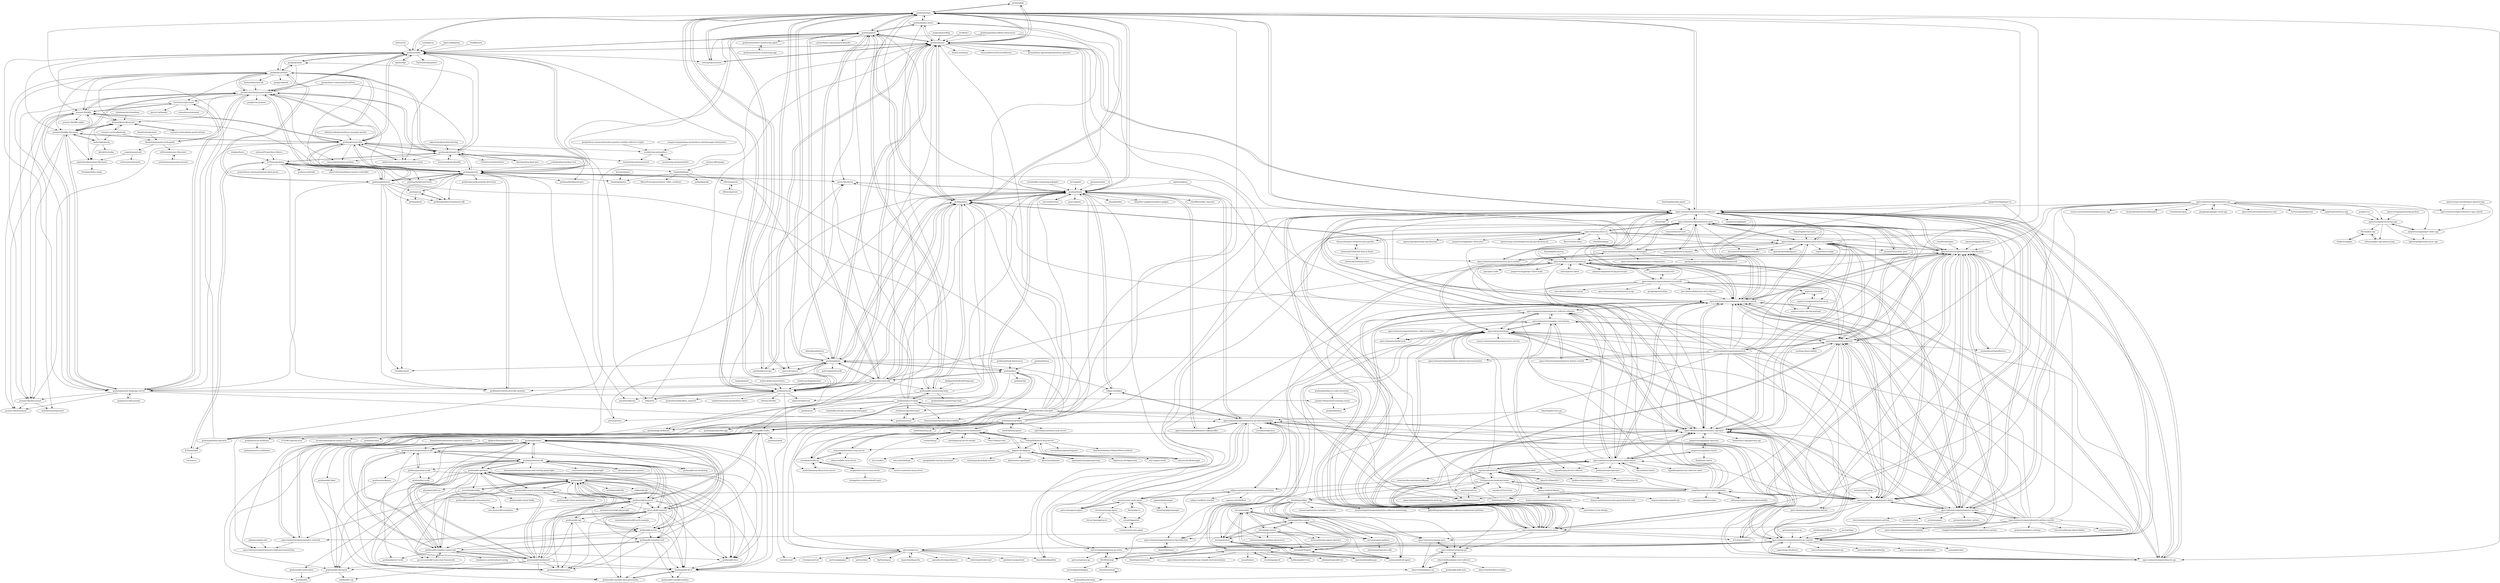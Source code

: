 digraph G {
"grafana/loki" -> "grafana/tempo" ["e"=1]
"grafana/loki" -> "grafana/mimir" ["e"=1]
"cuelang/cue" -> "grafana/tanka" ["e"=1]
"open-telemetry/opentelemetry-java" -> "open-telemetry/opentelemetry-java-instrumentation"
"open-telemetry/opentelemetry-java" -> "open-telemetry/opentelemetry-specification"
"open-telemetry/opentelemetry-java" -> "open-telemetry/opentelemetry-collector"
"open-telemetry/opentelemetry-java" -> "opentracing/opentracing-java" ["e"=1]
"open-telemetry/opentelemetry-java" -> "micrometer-metrics/micrometer" ["e"=1]
"open-telemetry/opentelemetry-java" -> "open-telemetry/opentelemetry-java-examples"
"open-telemetry/opentelemetry-java" -> "open-telemetry/opentelemetry-collector-contrib"
"open-telemetry/opentelemetry-java" -> "open-telemetry/community"
"open-telemetry/opentelemetry-java" -> "prometheus/client_java" ["e"=1]
"open-telemetry/opentelemetry-java" -> "open-telemetry/opentelemetry-java-contrib"
"open-telemetry/opentelemetry-java" -> "open-telemetry/opentelemetry-proto"
"open-telemetry/opentelemetry-java" -> "open-telemetry/opentelemetry-operator"
"open-telemetry/opentelemetry-java" -> "open-telemetry/docs-cn"
"open-telemetry/opentelemetry-java" -> "open-telemetry/opentelemetry-python"
"open-telemetry/opentelemetry-java" -> "reactor/reactor-core" ["e"=1]
"open-telemetry/opentelemetry-collector-contrib" -> "open-telemetry/opentelemetry-collector"
"open-telemetry/opentelemetry-collector-contrib" -> "open-telemetry/opentelemetry-operator"
"open-telemetry/opentelemetry-collector-contrib" -> "open-telemetry/opentelemetry-specification"
"open-telemetry/opentelemetry-collector-contrib" -> "open-telemetry/opentelemetry-go" ["e"=1]
"open-telemetry/opentelemetry-collector-contrib" -> "open-telemetry/opentelemetry-go-contrib"
"open-telemetry/opentelemetry-collector-contrib" -> "open-telemetry/opentelemetry-demo"
"open-telemetry/opentelemetry-collector-contrib" -> "grafana/tempo"
"open-telemetry/opentelemetry-collector-contrib" -> "open-telemetry/opentelemetry-java-instrumentation"
"open-telemetry/opentelemetry-collector-contrib" -> "open-telemetry/opentelemetry-helm-charts"
"open-telemetry/opentelemetry-collector-contrib" -> "open-telemetry/opentelemetry-collector-releases"
"open-telemetry/opentelemetry-collector-contrib" -> "open-telemetry/opentelemetry-proto"
"open-telemetry/opentelemetry-collector-contrib" -> "grafana/mimir"
"open-telemetry/opentelemetry-collector-contrib" -> "open-telemetry/opentelemetry-python"
"open-telemetry/opentelemetry-collector-contrib" -> "open-telemetry/opentelemetry-java"
"open-telemetry/opentelemetry-collector-contrib" -> "grafana/alloy"
"slok/grafterm" -> "K-Phoen/grabana" ["e"=1]
"open-telemetry/opentelemetry-specification" -> "open-telemetry/opentelemetry-collector"
"open-telemetry/opentelemetry-specification" -> "open-telemetry/opentelemetry-collector-contrib"
"open-telemetry/opentelemetry-specification" -> "open-telemetry/opentelemetry-go" ["e"=1]
"open-telemetry/opentelemetry-specification" -> "open-telemetry/community"
"open-telemetry/opentelemetry-specification" -> "open-telemetry/opentelemetry-java"
"open-telemetry/opentelemetry-specification" -> "open-telemetry/opentelemetry-proto"
"open-telemetry/opentelemetry-specification" -> "open-telemetry/oteps"
"open-telemetry/opentelemetry-specification" -> "open-telemetry/opentelemetry-java-instrumentation"
"open-telemetry/opentelemetry-specification" -> "open-telemetry/opentelemetry-dotnet" ["e"=1]
"open-telemetry/opentelemetry-specification" -> "open-telemetry/opentelemetry-python"
"open-telemetry/opentelemetry-specification" -> "open-telemetry/opentelemetry-demo"
"open-telemetry/opentelemetry-specification" -> "prometheus/OpenMetrics" ["e"=1]
"open-telemetry/opentelemetry-specification" -> "open-telemetry/opentelemetry-js"
"open-telemetry/opentelemetry-specification" -> "open-telemetry/opentelemetry-go-contrib"
"open-telemetry/opentelemetry-specification" -> "open-telemetry/opentelemetry-operator"
"target/goalert" -> "grafana/oncall" ["e"=1]
"metrico/gigapipe" -> "uptrace/uptrace" ["e"=1]
"parca-dev/parca" -> "grafana/phlare" ["e"=1]
"parca-dev/parca" -> "grafana/tempo" ["e"=1]
"instana/robot-shop" -> "open-telemetry/opentelemetry-demo" ["e"=1]
"open-telemetry/opentelemetry-python" -> "open-telemetry/opentelemetry-python-contrib"
"open-telemetry/opentelemetry-python" -> "open-telemetry/opentelemetry-specification"
"open-telemetry/opentelemetry-python" -> "open-telemetry/opentelemetry-collector"
"open-telemetry/opentelemetry-python" -> "open-telemetry/opentelemetry-collector-contrib"
"open-telemetry/opentelemetry-python" -> "open-telemetry/opentelemetry-operator"
"open-telemetry/opentelemetry-python" -> "open-telemetry/opentelemetry-js"
"open-telemetry/opentelemetry-python" -> "open-telemetry/oteps"
"open-telemetry/opentelemetry-python" -> "open-telemetry/opentelemetry-java"
"open-telemetry/opentelemetry-python" -> "open-telemetry/community"
"open-telemetry/opentelemetry-python" -> "open-telemetry/opentelemetry-go" ["e"=1]
"open-telemetry/opentelemetry-python" -> "hynek/structlog" ["e"=1]
"open-telemetry/opentelemetry-python" -> "open-telemetry/opentelemetry-demo"
"open-telemetry/opentelemetry-python" -> "jcrist/msgspec" ["e"=1]
"open-telemetry/opentelemetry-python" -> "prometheus/client_python" ["e"=1]
"open-telemetry/opentelemetry-python" -> "testcontainers/testcontainers-python" ["e"=1]
"open-telemetry/opentelemetry-go" -> "open-telemetry/opentelemetry-go-contrib" ["e"=1]
"open-telemetry/opentelemetry-go" -> "open-telemetry/opentelemetry-collector" ["e"=1]
"open-telemetry/opentelemetry-go" -> "open-telemetry/opentelemetry-collector-contrib" ["e"=1]
"open-telemetry/opentelemetry-go" -> "open-telemetry/opentelemetry-specification" ["e"=1]
"open-telemetry/opentelemetry-cpp" -> "jupp0r/prometheus-cpp" ["e"=1]
"open-telemetry/opentelemetry-cpp" -> "opentracing/opentracing-cpp"
"open-telemetry/opentelemetry-cpp" -> "open-telemetry/opentelemetry-proto"
"open-telemetry/opentelemetry-cpp" -> "census-instrumentation/opencensus-cpp" ["e"=1]
"open-telemetry/opentelemetry-cpp" -> "jaegertracing/jaeger-client-cpp"
"open-telemetry/opentelemetry-cpp" -> "open-telemetry/opentelemetry-cpp-contrib"
"open-telemetry/opentelemetry-cpp" -> "open-telemetry/opentelemetry-python"
"open-telemetry/opentelemetry-cpp" -> "open-telemetry/opentelemetry-specification"
"open-telemetry/opentelemetry-cpp" -> "facebookexperimental/libunifex" ["e"=1]
"open-telemetry/opentelemetry-cpp" -> "Tradias/asio-grpc" ["e"=1]
"open-telemetry/opentelemetry-cpp" -> "open-telemetry/opentelemetry-collector"
"open-telemetry/opentelemetry-cpp" -> "googleapis/google-cloud-cpp" ["e"=1]
"open-telemetry/opentelemetry-cpp" -> "open-telemetry/opentelemetry-rust" ["e"=1]
"open-telemetry/opentelemetry-cpp" -> "open-telemetry/community"
"open-telemetry/opentelemetry-cpp" -> "TartanLlama/expected" ["e"=1]
"open-telemetry/opentelemetry-collector" -> "open-telemetry/opentelemetry-collector-contrib"
"open-telemetry/opentelemetry-collector" -> "open-telemetry/opentelemetry-go" ["e"=1]
"open-telemetry/opentelemetry-collector" -> "open-telemetry/opentelemetry-specification"
"open-telemetry/opentelemetry-collector" -> "open-telemetry/opentelemetry-operator"
"open-telemetry/opentelemetry-collector" -> "grafana/tempo"
"open-telemetry/opentelemetry-collector" -> "open-telemetry/opentelemetry-java-instrumentation"
"open-telemetry/opentelemetry-collector" -> "open-telemetry/opentelemetry-go-contrib"
"open-telemetry/opentelemetry-collector" -> "open-telemetry/opentelemetry-java"
"open-telemetry/opentelemetry-collector" -> "grafana/mimir"
"open-telemetry/opentelemetry-collector" -> "jaegertracing/jaeger" ["e"=1]
"open-telemetry/opentelemetry-collector" -> "open-telemetry/opentelemetry-js"
"open-telemetry/opentelemetry-collector" -> "open-telemetry/opentelemetry-demo"
"open-telemetry/opentelemetry-collector" -> "open-telemetry/opentelemetry-proto"
"open-telemetry/opentelemetry-collector" -> "cilium/ebpf" ["e"=1]
"open-telemetry/opentelemetry-collector" -> "open-telemetry/opentelemetry-python"
"vmware-archive/kube-prod-runtime" -> "bitnami/kube-libsonnet" ["e"=1]
"algenty/grafana-flowcharting" -> "grafana/grafonnet-lib" ["e"=1]
"cloudevents/spec" -> "open-telemetry/opentelemetry-specification" ["e"=1]
"mingrammer/flog" -> "grafana/mimir" ["e"=1]
"DataDog/dd-trace-js" -> "open-telemetry/opentelemetry-js" ["e"=1]
"grafana/jsonnet-libs" -> "grafana/grizzly"
"grafana/jsonnet-libs" -> "grafana/grafonnet-lib"
"grafana/jsonnet-libs" -> "jsonnet-bundler/jsonnet-bundler"
"grafana/jsonnet-libs" -> "jsonnet-libs/k8s-libsonnet"
"grafana/jsonnet-libs" -> "grafana/tanka"
"grafana/jsonnet-libs" -> "jsonnet-libs/k8s"
"grafana/jsonnet-libs" -> "grafana/grafonnet"
"grafana/jsonnet-libs" -> "grafana/jsonnet-language-server"
"grafana/jsonnet-libs" -> "kubernetes-monitoring/kubernetes-mixin" ["e"=1]
"grafana/jsonnet-libs" -> "monitoring-mixins/mixtool"
"grafana/jsonnet-libs" -> "google/go-jsonnet"
"grafana/jsonnet-libs" -> "monitoring-mixins/docs"
"grafana/jsonnet-libs" -> "jsonnet-libs/docsonnet"
"grafana/jsonnet-libs" -> "grafana/dashboard-linter" ["e"=1]
"grafana/jsonnet-libs" -> "brancz/kubernetes-grafana"
"grafana/tanka" -> "grafana/jsonnet-libs"
"grafana/tanka" -> "jsonnet-bundler/jsonnet-bundler"
"grafana/tanka" -> "google/go-jsonnet"
"grafana/tanka" -> "grafana/agent"
"grafana/tanka" -> "grafana/grizzly"
"grafana/tanka" -> "grafana/mimir"
"grafana/tanka" -> "jsonnet-libs/k8s-libsonnet"
"grafana/tanka" -> "grafana/tempo"
"grafana/tanka" -> "jsonnet-libs/k8s"
"grafana/tanka" -> "kubernetes-monitoring/kubernetes-mixin" ["e"=1]
"grafana/tanka" -> "kptdev/kpt" ["e"=1]
"grafana/tanka" -> "cortexproject/cortex" ["e"=1]
"grafana/tanka" -> "google/jsonnet" ["e"=1]
"grafana/tanka" -> "grafana/jsonnet-language-server"
"grafana/tanka" -> "FairwindsOps/polaris" ["e"=1]
"grafana/grafonnet-lib" -> "grafana/jsonnet-libs"
"grafana/grafonnet-lib" -> "grafana/grizzly"
"grafana/grafonnet-lib" -> "jsonnet-bundler/jsonnet-bundler"
"grafana/grafonnet-lib" -> "weaveworks/grafanalib" ["e"=1]
"grafana/grafonnet-lib" -> "google/go-jsonnet"
"grafana/grafonnet-lib" -> "brancz/kubernetes-grafana"
"grafana/grafonnet-lib" -> "grafana/tanka"
"grafana/grafonnet-lib" -> "grafana/dashboard-spec"
"grafana/grafonnet-lib" -> "K-Phoen/grabana"
"grafana/grafonnet-lib" -> "kubernetes-monitoring/kubernetes-mixin" ["e"=1]
"grafana/grafonnet-lib" -> "uber/grafana-dash-gen" ["e"=1]
"grafana/grafonnet-lib" -> "slok/sloth" ["e"=1]
"grafana/grafonnet-lib" -> "prymitive/karma" ["e"=1]
"grafana/grafonnet-lib" -> "trickstercache/trickster" ["e"=1]
"grafana/grafonnet-lib" -> "google/jsonnet" ["e"=1]
"open-telemetry/opentelemetry-js" -> "open-telemetry/opentelemetry-js-contrib"
"open-telemetry/opentelemetry-js" -> "open-telemetry/opentelemetry-collector"
"open-telemetry/opentelemetry-js" -> "open-telemetry/opentelemetry-specification"
"open-telemetry/opentelemetry-js" -> "siimon/prom-client" ["e"=1]
"open-telemetry/opentelemetry-js" -> "open-telemetry/opentelemetry-collector-contrib"
"open-telemetry/opentelemetry-js" -> "open-telemetry/opentelemetry-python"
"open-telemetry/opentelemetry-js" -> "open-telemetry/opentelemetry-operator"
"open-telemetry/opentelemetry-js" -> "open-telemetry/opentelemetry-go" ["e"=1]
"open-telemetry/opentelemetry-js" -> "open-telemetry/community"
"open-telemetry/opentelemetry-js" -> "opentracing/opentracing-javascript" ["e"=1]
"open-telemetry/opentelemetry-js" -> "grpc/grpc-node" ["e"=1]
"open-telemetry/opentelemetry-js" -> "open-telemetry/opentelemetry-java"
"open-telemetry/opentelemetry-js" -> "open-telemetry/opentelemetry-demo"
"open-telemetry/opentelemetry-js" -> "jaegertracing/jaeger-client-node" ["e"=1]
"open-telemetry/opentelemetry-js" -> "pragmaticivan/nestjs-otel" ["e"=1]
"open-telemetry/opentelemetry.io" -> "open-telemetry/community"
"open-telemetry/opentelemetry.io" -> "open-telemetry/opentelemetry-specification"
"open-telemetry/opentelemetry.io" -> "open-telemetry/oteps"
"open-telemetry/opentelemetry.io" -> "open-telemetry/opentelemetry-proto"
"open-telemetry/opentelemetry.io" -> "open-telemetry/opentelemetry-collector"
"open-telemetry/opentelemetry.io" -> "open-telemetry/opentelemetry-demo"
"open-telemetry/opentelemetry.io" -> "open-telemetry/opentelemetry-collector-contrib"
"open-telemetry/opentelemetry.io" -> "open-telemetry/opentelemetry-java"
"open-telemetry/opentelemetry.io" -> "open-telemetry/opentelemetry-operator"
"open-telemetry/opentelemetry.io" -> "open-telemetry/opentelemetry-dotnet-instrumentation" ["e"=1]
"open-telemetry/opentelemetry.io" -> "open-telemetry/opentelemetry-python"
"open-telemetry/opentelemetry.io" -> "open-telemetry/opentelemetry-js"
"open-telemetry/opentelemetry.io" -> "open-telemetry/opentelemetry-java-instrumentation"
"open-telemetry/opentelemetry.io" -> "open-telemetry/opentelemetry-go-contrib"
"open-telemetry/opentelemetry.io" -> "open-telemetry/opentelemetry-dotnet-contrib" ["e"=1]
"open-telemetry/community" -> "open-telemetry/oteps"
"open-telemetry/community" -> "open-telemetry/opentelemetry-specification"
"open-telemetry/community" -> "open-telemetry/opentelemetry-proto"
"open-telemetry/community" -> "open-telemetry/opentelemetry.io"
"open-telemetry/community" -> "open-telemetry/opentelemetry-collector"
"open-telemetry/community" -> "open-telemetry/opentelemetry-operator"
"open-telemetry/community" -> "open-telemetry/opentelemetry-collector-contrib"
"open-telemetry/community" -> "open-telemetry/opentelemetry-java"
"open-telemetry/community" -> "open-telemetry/opentelemetry-collector-releases"
"open-telemetry/community" -> "cncf/tag-observability" ["e"=1]
"open-telemetry/community" -> "open-telemetry/opentelemetry-java-instrumentation"
"open-telemetry/community" -> "w3c/trace-context" ["e"=1]
"open-telemetry/community" -> "open-telemetry/opentelemetry-demo"
"open-telemetry/community" -> "open-telemetry/opentelemetry-python"
"open-telemetry/community" -> "prometheus/OpenMetrics" ["e"=1]
"open-telemetry/opentelemetry-proto" -> "open-telemetry/oteps"
"open-telemetry/opentelemetry-proto" -> "open-telemetry/opentelemetry-specification"
"open-telemetry/opentelemetry-proto" -> "open-telemetry/opentelemetry-operator"
"open-telemetry/opentelemetry-proto" -> "open-telemetry/community"
"open-telemetry/opentelemetry-proto" -> "open-telemetry/opentelemetry-collector-contrib"
"open-telemetry/opentelemetry-proto" -> "open-telemetry/opentelemetry-collector"
"open-telemetry/opentelemetry-proto" -> "open-telemetry/opentelemetry-collector-releases"
"open-telemetry/opentelemetry-proto" -> "open-telemetry/opentelemetry-log-collection"
"open-telemetry/opentelemetry-proto" -> "open-telemetry/opentelemetry-helm-charts"
"open-telemetry/opentelemetry-proto" -> "open-telemetry/opamp-go"
"open-telemetry/opentelemetry-proto" -> "open-telemetry/opentelemetry-network"
"open-telemetry/opentelemetry-proto" -> "open-telemetry/opentelemetry-java"
"open-telemetry/opentelemetry-proto" -> "open-telemetry/opentelemetry-go-contrib"
"open-telemetry/opentelemetry-proto" -> "w3c/trace-context" ["e"=1]
"open-telemetry/opentelemetry-proto" -> "open-telemetry/opamp-spec"
"kapicorp/kapitan" -> "grafana/tanka" ["e"=1]
"bitnami/kube-libsonnet" -> "anguslees/kustomize-libsonnet"
"bitnami/kube-libsonnet" -> "vmware-archive/kubecfg" ["e"=1]
"bitnami/kube-libsonnet" -> "jsonnet-libs/k8s-libsonnet"
"bitnami/kube-libsonnet" -> "vmware-archive/kube-prod-runtime" ["e"=1]
"kubernetes-monitoring/kubernetes-mixin" -> "grafana/jsonnet-libs" ["e"=1]
"grafana/grafana-operator" -> "open-telemetry/opentelemetry-operator" ["e"=1]
"grafana/grafana-operator" -> "grafana/mimir" ["e"=1]
"grafana/grafana-operator" -> "grafana/tempo" ["e"=1]
"grafana/grafana-operator" -> "grafana/beyla" ["e"=1]
"grafana/grafana-operator" -> "K-Phoen/dark" ["e"=1]
"honeycombio/refinery" -> "honeycombio/terraform-provider-honeycombio"
"honeycombio/refinery" -> "honeycombio/honeycomb-opentelemetry-web"
"honeycombio/refinery" -> "honeycombio/dynsampler-go"
"jsonnet-bundler/jsonnet-bundler" -> "google/go-jsonnet"
"jsonnet-bundler/jsonnet-bundler" -> "jsonnet-libs/k8s-libsonnet"
"jsonnet-bundler/jsonnet-bundler" -> "grafana/jsonnet-libs"
"jsonnet-bundler/jsonnet-bundler" -> "jsonnet-libs/docsonnet"
"jsonnet-bundler/jsonnet-bundler" -> "jsonnet-libs/k8s"
"jsonnet-bundler/jsonnet-bundler" -> "grafana/jsonnet-language-server"
"jsonnet-bundler/jsonnet-bundler" -> "grafana/grafonnet-lib"
"jsonnet-bundler/jsonnet-bundler" -> "bitnami/kube-libsonnet"
"jsonnet-bundler/jsonnet-bundler" -> "databricks/jsonnet-style-guide"
"jsonnet-bundler/jsonnet-bundler" -> "grafana/tanka"
"jsonnet-bundler/jsonnet-bundler" -> "grafana/grafonnet"
"jsonnet-bundler/jsonnet-bundler" -> "kubernetes-monitoring/kubernetes-mixin" ["e"=1]
"jsonnet-bundler/jsonnet-bundler" -> "google/vim-jsonnet"
"jsonnet-bundler/jsonnet-bundler" -> "CertainLach/jrsonnet"
"jsonnet-bundler/jsonnet-bundler" -> "brancz/kubernetes-grafana"
"jaegertracing/jaeger-operator" -> "jaegertracing/helm-charts" ["e"=1]
"jaegertracing/jaeger-operator" -> "open-telemetry/opentelemetry-operator" ["e"=1]
"traefik/mesh" -> "grafana/tanka" ["e"=1]
"jaegertracing/jaeger-client-cpp" -> "opentracing/opentracing-cpp"
"jaegertracing/jaeger-client-cpp" -> "lightstep/lightstep-tracer-cpp"
"googleapis/google-cloud-cpp" -> "open-telemetry/opentelemetry-cpp" ["e"=1]
"getsentry/sentry-go" -> "open-telemetry/opentelemetry-go-contrib" ["e"=1]
"DannyDainton/newman-reporter-htmlextra" -> "apideck-libraries/postman-to-k6" ["e"=1]
"dulikvor/cppKin" -> "flier/zipkin-cpp"
"cloudevents/sdk-go" -> "open-telemetry/opentelemetry-go-contrib" ["e"=1]
"monitoring-mixins/docs" -> "monitoring-mixins/mixtool"
"monitoring-mixins/docs" -> "monitoring-mixins/website"
"grafana/jslib.k6.io" -> "grafana/k6-example-jenkins"
"grafana/jslib.k6.io" -> "grafana/k6-jslib-httpx"
"grafana/jslib.k6.io" -> "grafana/k6-example-data-generation"
"metalmatze/awesome-jsonnet" -> "sh0rez/awesome-libsonnet"
"open-telemetry/oteps" -> "open-telemetry/community"
"open-telemetry/oteps" -> "open-telemetry/opentelemetry-log-collection"
"open-telemetry/oteps" -> "open-telemetry/opentelemetry-proto"
"open-telemetry/oteps" -> "open-telemetry/semantic-conventions"
"open-telemetry/oteps" -> "open-telemetry/opentelemetry-specification"
"open-telemetry/oteps" -> "open-telemetry/opamp-spec"
"open-telemetry/oteps" -> "open-telemetry/opamp-go"
"open-telemetry/oteps" -> "w3c/trace-context" ["e"=1]
"open-telemetry/oteps" -> "open-telemetry/build-tools"
"open-telemetry/oteps" -> "open-telemetry/opentelemetry-collector-releases"
"open-telemetry/oteps" -> "open-telemetry/weaver"
"open-telemetry/oteps" -> "census-instrumentation/opencensus-service" ["e"=1]
"open-telemetry/oteps" -> "open-telemetry/opentelemetry-operator"
"opentracing-contrib/nginx-opentracing" -> "open-telemetry/opentelemetry-cpp-contrib"
"opentracing-contrib/nginx-opentracing" -> "jaegertracing/jaeger-client-cpp"
"florianl/go-tc" -> "coroot/coroot-node-agent" ["e"=1]
"databricks/sjsonnet" -> "databricks/jsonnet-style-guide"
"anguslees/kustomize-libsonnet" -> "Duologic/helm-tanka"
"google/jsonnet" -> "google/go-jsonnet" ["e"=1]
"google/jsonnet" -> "grafana/tanka" ["e"=1]
"google/jsonnet" -> "jsonnet-bundler/jsonnet-bundler" ["e"=1]
"open-telemetry/opentelemetry-go-contrib" -> "open-telemetry/opentelemetry-go" ["e"=1]
"open-telemetry/opentelemetry-go-contrib" -> "open-telemetry/opentelemetry-go-instrumentation"
"open-telemetry/opentelemetry-go-contrib" -> "open-telemetry/opentelemetry-collector-contrib"
"open-telemetry/opentelemetry-go-contrib" -> "open-telemetry/opentelemetry-collector"
"open-telemetry/opentelemetry-go-contrib" -> "uptrace/opentelemetry-go-extra"
"open-telemetry/opentelemetry-go-contrib" -> "open-telemetry/opentelemetry-operator"
"open-telemetry/opentelemetry-go-contrib" -> "XSAM/otelsql"
"open-telemetry/opentelemetry-go-contrib" -> "open-telemetry/opentelemetry-specification"
"open-telemetry/opentelemetry-go-contrib" -> "uptrace/uptrace"
"open-telemetry/opentelemetry-go-contrib" -> "protocolbuffers/protobuf-go" ["e"=1]
"open-telemetry/opentelemetry-go-contrib" -> "alibaba/opentelemetry-go-auto-instrumentation"
"open-telemetry/opentelemetry-go-contrib" -> "grpc-ecosystem/go-grpc-middleware" ["e"=1]
"open-telemetry/opentelemetry-go-contrib" -> "sony/gobreaker" ["e"=1]
"open-telemetry/opentelemetry-go-contrib" -> "eapache/go-resiliency" ["e"=1]
"open-telemetry/opentelemetry-go-contrib" -> "testcontainers/testcontainers-go" ["e"=1]
"prometheus-community/node-exporter-textfile-collector-scripts" -> "monitoring-mixins/docs" ["e"=1]
"sentry-kubernetes/charts" -> "grafana/oncall" ["e"=1]
"grafana/grizzly" -> "grafana/jsonnet-libs"
"grafana/grizzly" -> "grafana/grafonnet"
"grafana/grizzly" -> "grafana/grafonnet-lib"
"grafana/grizzly" -> "grafana/dashboard-linter" ["e"=1]
"grafana/grizzly" -> "grafana/dashboard-spec"
"grafana/grizzly" -> "grafana/terraform-provider-grafana" ["e"=1]
"grafana/grizzly" -> "grafana/tanka"
"grafana/grizzly" -> "K-Phoen/grabana"
"grafana/grizzly" -> "grafana/grafana-foundation-sdk"
"grafana/grizzly" -> "grafana/cog"
"grafana/grizzly" -> "jsonnet-libs/k8s"
"grafana/grizzly" -> "pyrra-dev/pyrra" ["e"=1]
"grafana/grizzly" -> "grafana/promql-anomaly-detection" ["e"=1]
"grafana/grizzly" -> "jsonnet-bundler/jsonnet-bundler"
"grafana/grizzly" -> "cloudflare/pint" ["e"=1]
"grafana/tempo" -> "grafana/mimir"
"grafana/tempo" -> "grafana/agent"
"grafana/tempo" -> "grafana/loki" ["e"=1]
"grafana/tempo" -> "grafana/alloy"
"grafana/tempo" -> "open-telemetry/opentelemetry-collector"
"grafana/tempo" -> "cortexproject/cortex" ["e"=1]
"grafana/tempo" -> "open-telemetry/opentelemetry-collector-contrib"
"grafana/tempo" -> "grafana/oncall"
"grafana/tempo" -> "grafana/phlare"
"grafana/tempo" -> "grafana/pyroscope" ["e"=1]
"grafana/tempo" -> "open-telemetry/opentelemetry-go" ["e"=1]
"grafana/tempo" -> "grafana/beyla"
"grafana/tempo" -> "grafana/tanka"
"grafana/tempo" -> "grafana/helm-charts" ["e"=1]
"grafana/tempo" -> "parca-dev/parca" ["e"=1]
"kptdev/kpt" -> "grafana/tanka" ["e"=1]
"aws-observability/aws-otel-collector" -> "open-telemetry/opentelemetry-collector-contrib" ["e"=1]
"open-telemetry/docs-cn" -> "chenmudu/open-telemetry-java-guides"
"open-telemetry/docs-cn" -> "opentracing-contrib/opentracing-specification-zh" ["e"=1]
"open-telemetry/docs-cn" -> "deepflowio/deepflow" ["e"=1]
"open-telemetry/docs-cn" -> "open-telemetry/opentelemetry-java"
"open-telemetry/docs-cn" -> "flyer103/otel-demo"
"open-telemetry/docs-cn" -> "apache/skywalking-java" ["e"=1]
"open-telemetry/docs-cn" -> "open-telemetry/opentelemetry-collector-contrib"
"open-telemetry/docs-cn" -> "open-telemetry/opentelemetry-specification"
"open-telemetry/docs-cn" -> "open-telemetry/opentelemetry-collector"
"open-telemetry/docs-cn" -> "uptrace/opentelemetry-go-extra"
"open-telemetry/docs-cn" -> "CloudDetail/apo" ["e"=1]
"open-telemetry/docs-cn" -> "opensergo/opensergo-specification" ["e"=1]
"open-telemetry/docs-cn" -> "open-telemetry/opentelemetry-go-contrib"
"open-telemetry/docs-cn" -> "open-telemetry/opentelemetry-java-instrumentation"
"open-telemetry/docs-cn" -> "jaegertracing/jaeger-client-java" ["e"=1]
"yolossn/Prometheus-Basics" -> "K-Phoen/grabana" ["e"=1]
"grafana/agent" -> "grafana/mimir"
"grafana/agent" -> "grafana/tempo"
"grafana/agent" -> "grafana/alloy"
"grafana/agent" -> "grafana/tanka"
"grafana/agent" -> "grafana/helm-charts" ["e"=1]
"grafana/agent" -> "grafana/beyla"
"grafana/agent" -> "cortexproject/cortex" ["e"=1]
"grafana/agent" -> "grafana/oncall"
"grafana/agent" -> "grafana/faro-web-sdk"
"grafana/agent" -> "grafana/phlare"
"grafana/agent" -> "pyrra-dev/pyrra" ["e"=1]
"grafana/agent" -> "prometheus-community/avalanche" ["e"=1]
"grafana/agent" -> "grafana/k8s-monitoring-helm"
"grafana/agent" -> "grafana/grizzly"
"grafana/agent" -> "grafana/synthetic-monitoring-agent"
"open-telemetry/opentelemetry-operator" -> "open-telemetry/opentelemetry-helm-charts"
"open-telemetry/opentelemetry-operator" -> "open-telemetry/opentelemetry-collector"
"open-telemetry/opentelemetry-operator" -> "open-telemetry/opentelemetry-collector-contrib"
"open-telemetry/opentelemetry-operator" -> "open-telemetry/opentelemetry-go-instrumentation"
"open-telemetry/opentelemetry-operator" -> "open-telemetry/opentelemetry-proto"
"open-telemetry/opentelemetry-operator" -> "open-telemetry/opentelemetry-collector-releases"
"open-telemetry/opentelemetry-operator" -> "grafana/grafana-operator" ["e"=1]
"open-telemetry/opentelemetry-operator" -> "open-telemetry/opentelemetry-go-contrib"
"open-telemetry/opentelemetry-operator" -> "grafana/tempo"
"open-telemetry/opentelemetry-operator" -> "open-telemetry/opentelemetry-go" ["e"=1]
"open-telemetry/opentelemetry-operator" -> "open-telemetry/opentelemetry-demo"
"open-telemetry/opentelemetry-operator" -> "kubernetes-sigs/gateway-api" ["e"=1]
"open-telemetry/opentelemetry-operator" -> "jaegertracing/jaeger-operator" ["e"=1]
"open-telemetry/opentelemetry-operator" -> "open-telemetry/opentelemetry-specification"
"open-telemetry/opentelemetry-operator" -> "open-telemetry/opentelemetry-java-instrumentation"
"open-telemetry/opentelemetry-java-instrumentation" -> "open-telemetry/opentelemetry-java"
"open-telemetry/opentelemetry-java-instrumentation" -> "open-telemetry/opentelemetry-collector"
"open-telemetry/opentelemetry-java-instrumentation" -> "open-telemetry/opentelemetry-collector-contrib"
"open-telemetry/opentelemetry-java-instrumentation" -> "open-telemetry/opentelemetry-specification"
"open-telemetry/opentelemetry-java-instrumentation" -> "open-telemetry/opentelemetry-java-examples"
"open-telemetry/opentelemetry-java-instrumentation" -> "micrometer-metrics/micrometer" ["e"=1]
"open-telemetry/opentelemetry-java-instrumentation" -> "apache/skywalking-java" ["e"=1]
"open-telemetry/opentelemetry-java-instrumentation" -> "open-telemetry/opentelemetry-java-contrib"
"open-telemetry/opentelemetry-java-instrumentation" -> "open-telemetry/opentelemetry-operator"
"open-telemetry/opentelemetry-java-instrumentation" -> "raphw/byte-buddy" ["e"=1]
"open-telemetry/opentelemetry-java-instrumentation" -> "open-telemetry/community"
"open-telemetry/opentelemetry-java-instrumentation" -> "open-telemetry/opentelemetry-demo"
"open-telemetry/opentelemetry-java-instrumentation" -> "grafana/tempo"
"open-telemetry/opentelemetry-java-instrumentation" -> "prometheus/client_java" ["e"=1]
"open-telemetry/opentelemetry-java-instrumentation" -> "opentracing/opentracing-java" ["e"=1]
"open-telemetry/opentelemetry-dotnet-instrumentation" -> "open-telemetry/semantic-conventions" ["e"=1]
"open-telemetry/opentelemetry-dotnet-instrumentation" -> "open-telemetry/oteps" ["e"=1]
"bwplotka/bingo" -> "pollypkg/polly" ["e"=1]
"bwplotka/bingo" -> "bwplotka/mimic"
"bwplotka/bingo" -> "efficientgo/e2e"
"bwplotka/bingo" -> "MacroPower/prometheus_video_renderer" ["e"=1]
"grafana/synthetic-monitoring-app" -> "grafana/synthetic-monitoring-agent"
"open-telemetry/opentelemetry-js-contrib" -> "open-telemetry/opentelemetry-js"
"open-telemetry/opentelemetry-js-contrib" -> "pragmaticivan/nestjs-otel" ["e"=1]
"open-telemetry/opentelemetry-js-contrib" -> "aspecto-io/opentelemetry-ext-js"
"open-telemetry/opentelemetry-js-contrib" -> "open-telemetry/opentelemetry-specification"
"open-telemetry/opentelemetry-js-contrib" -> "open-telemetry/opentelemetry-operator"
"open-telemetry/opentelemetry-js-contrib" -> "aws-observability/aws-otel-js" ["e"=1]
"open-telemetry/opentelemetry-js-contrib" -> "open-telemetry/opentelemetry-js-api"
"open-telemetry/opentelemetry-js-contrib" -> "open-telemetry/opentelemetry-collector"
"open-telemetry/opentelemetry-js-contrib" -> "aspecto-io/malabi"
"open-telemetry/opentelemetry-js-contrib" -> "open-telemetry/opentelemetry-collector-contrib"
"open-telemetry/opentelemetry-js-contrib" -> "open-telemetry/opentelemetry-helm-charts"
"open-telemetry/opentelemetry-js-contrib" -> "open-telemetry/opentelemetry-proto"
"open-telemetry/opentelemetry-js-contrib" -> "open-telemetry/community"
"open-telemetry/opentelemetry-js-contrib" -> "google/pprof-nodejs" ["e"=1]
"open-telemetry/opentelemetry-js-contrib" -> "aws-observability/aws-otel-collector" ["e"=1]
"grafana/grafana-infinity-datasource" -> "grafana/beyla" ["e"=1]
"grafana/grafana-infinity-datasource" -> "grafana/mimir" ["e"=1]
"grafana/grafana-infinity-datasource" -> "grafana/grizzly" ["e"=1]
"lyft/clutch" -> "grafana/tanka" ["e"=1]
"grafana/helm-charts" -> "grafana/mimir" ["e"=1]
"grafana/helm-charts" -> "grafana/tempo" ["e"=1]
"grafana/helm-charts" -> "grafana/agent" ["e"=1]
"grafana/k6-operator" -> "grafana/xk6"
"grafana/k6-operator" -> "grafana/xk6-output-prometheus-remote"
"grafana/k6-operator" -> "grafana/xk6-disruptor"
"grafana/k6-operator" -> "grafana/xk6-kubernetes"
"grafana/k6-operator" -> "grafana/awesome-k6"
"grafana/k6-operator" -> "grafana/xk6-dashboard"
"grafana/k6-operator" -> "grafana/k6-learn"
"grafana/k6-operator" -> "mostafa/xk6-kafka"
"grafana/k6-operator" -> "grafana/jslib.k6.io"
"grafana/k6-operator" -> "grafana/k6-docs"
"grafana/k6-operator" -> "grafana/k6-action"
"grafana/k6-operator" -> "grafana/k6-example-data-generation"
"grafana/k6-operator" -> "grafana/k6-template-typescript"
"grafana/k6-operator" -> "grafana/xk6-browser"
"grafana/k6-operator" -> "tom-miseur/k6-templates"
"jaegertracing/helm-charts" -> "jaegertracing/jaeger-operator" ["e"=1]
"jaegertracing/helm-charts" -> "open-telemetry/opentelemetry-helm-charts"
"jaegertracing/helm-charts" -> "kiali/helm-charts"
"open-telemetry/opentelemetry-dotnet-contrib" -> "open-telemetry/semantic-conventions" ["e"=1]
"grafana/k6-template-typescript" -> "grafana/k6-template-es6"
"grafana/k6-template-typescript" -> "go-automate/k6-typescript-framework"
"grafana/k6-template-typescript" -> "grafana/xk6"
"grafana/k6-template-typescript" -> "grafana/k6-learn"
"grafana/k6-template-typescript" -> "grafana/awesome-k6"
"grafana/k6-template-typescript" -> "grafana/k6-action"
"grafana/k6-template-typescript" -> "grafana/xk6-dashboard"
"grafana/k6-template-typescript" -> "grafana/k6-docs"
"grafana/k6-template-typescript" -> "grafana/jslib.k6.io"
"grafana/k6-template-typescript" -> "apideck-libraries/postman-to-k6"
"grafana/k6-template-typescript" -> "grafana/jmeter-to-k6"
"grafana/k6-template-typescript" -> "cloudposse-archives/load-testing"
"go-automate/k6-typescript-framework" -> "grafana/k6-template-typescript"
"K-Phoen/grabana" -> "K-Phoen/dark"
"K-Phoen/grabana" -> "grafana/grizzly"
"K-Phoen/grabana" -> "grafana/grafonnet"
"K-Phoen/grabana" -> "grafana/grafonnet-lib"
"K-Phoen/grabana" -> "bwplotka/bingo"
"K-Phoen/grabana" -> "grafana-tools/sdk" ["e"=1]
"K-Phoen/grabana" -> "grafana/terraform-provider-grafana" ["e"=1]
"K-Phoen/grabana" -> "grafana/grafana-foundation-sdk"
"K-Phoen/grabana" -> "observatorium/thanos-receive-controller" ["e"=1]
"K-Phoen/grabana" -> "grafana/dashboard-linter" ["e"=1]
"K-Phoen/grabana" -> "bwplotka/mimic"
"K-Phoen/grabana" -> "prometheus-community/prom-label-proxy" ["e"=1]
"observIQ/stanza" -> "open-telemetry/opentelemetry-log-collection"
"grafana/awesome-k6" -> "grafana/k6-learn"
"grafana/awesome-k6" -> "benc-uk/k6-reporter"
"grafana/awesome-k6" -> "grafana/k6-template-typescript"
"grafana/awesome-k6" -> "apideck-libraries/postman-to-k6"
"grafana/awesome-k6" -> "grafana/k6-operator"
"grafana/awesome-k6" -> "grafana/xk6"
"grafana/awesome-k6" -> "aliesbelik/awesome-jmeter" ["e"=1]
"grafana/awesome-k6" -> "grafana/xk6-browser"
"grafana/awesome-k6" -> "grafana/k6-oss-workshop"
"grafana/awesome-k6" -> "grafana/k6-docs"
"grafana/awesome-k6" -> "grafana/postman-to-k6"
"grafana/awesome-k6" -> "grafana/xk6-dashboard"
"grafana/awesome-k6" -> "AutomationPanda/awesome-web-testing-playwright" ["e"=1]
"grafana/awesome-k6" -> "mxschmitt/awesome-playwright" ["e"=1]
"grafana/awesome-k6" -> "grafana/quickpizza"
"grafana/k6-action" -> "grafana/xk6"
"grafana/k6-action" -> "grafana/xk6-kubernetes"
"grafana/k6-action" -> "grafana/xk6-disruptor"
"grafana/k6-action" -> "grafana/k6-template-es6"
"grafana/k6-action" -> "grafana/jslib.k6.io"
"adriannovegil/awesome-observability" -> "magsther/awesome-opentelemetry" ["e"=1]
"fluent/helm-charts" -> "open-telemetry/opentelemetry-helm-charts" ["e"=1]
"grafana/k6-docs" -> "grafana/jslib.k6.io"
"open-telemetry/opentelemetry-java-contrib" -> "open-telemetry/opentelemetry-java-examples"
"open-telemetry/opentelemetry-java-contrib" -> "open-telemetry/opentelemetry-java-instrumentation"
"open-telemetry/opentelemetry-java-contrib" -> "open-telemetry/opentelemetry-log-collection"
"open-telemetry/opentelemetry-python-contrib" -> "open-telemetry/opentelemetry-python"
"open-telemetry/opentelemetry-python-contrib" -> "open-telemetry/opentelemetry-lambda" ["e"=1]
"open-telemetry/opentelemetry-python-contrib" -> "open-telemetry/opentelemetry-operator"
"open-telemetry/opentelemetry-python-contrib" -> "GoogleCloudPlatform/opentelemetry-operations-python"
"open-telemetry/opentelemetry-python-contrib" -> "open-telemetry/opentelemetry-collector-contrib"
"open-telemetry/opentelemetry-python-contrib" -> "open-telemetry/opentelemetry-proto"
"open-telemetry/opentelemetry-python-contrib" -> "open-telemetry/opentelemetry-specification"
"open-telemetry/opentelemetry-python-contrib" -> "open-telemetry/opentelemetry-go-contrib"
"open-telemetry/opentelemetry-python-contrib" -> "open-telemetry/opentelemetry-collector"
"open-telemetry/opentelemetry-python-contrib" -> "open-telemetry/community"
"open-telemetry/opentelemetry-python-contrib" -> "open-telemetry/semantic-conventions"
"open-telemetry/opentelemetry-python-contrib" -> "pydantic/pydantic-settings" ["e"=1]
"open-telemetry/opentelemetry-python-contrib" -> "blueswen/fastapi-observability" ["e"=1]
"open-telemetry/opentelemetry-python-contrib" -> "open-telemetry/oteps"
"open-telemetry/opentelemetry-python-contrib" -> "schireson/pytest-alembic" ["e"=1]
"grafana/github-datasource" -> "grafana/faro" ["e"=1]
"K-Phoen/dark" -> "K-Phoen/grabana"
"K-Phoen/dark" -> "voi-oss/svc"
"cncf/tag-observability" -> "open-telemetry/community" ["e"=1]
"cncf/tag-observability" -> "grafana/phlare" ["e"=1]
"grafana/k6-example-data-generation" -> "grafana/jslib.k6.io"
"jsonnet-libs/k8s" -> "jsonnet-libs/k8s-libsonnet"
"jsonnet-libs/k8s" -> "jsonnet-libs/k8s-alpha"
"jsonnet-libs/k8s" -> "grafana/jsonnet-language-server"
"jsonnet-libs/k8s" -> "jsonnet-libs/docsonnet"
"jsonnet-libs/k8s" -> "jsonnet-libs/testonnet"
"jsonnet-libs/k8s" -> "jsonnet-bundler/jsonnet-bundler"
"jsonnet-libs/k8s" -> "bitnami/kube-libsonnet"
"jsonnet-libs/k8s" -> "CertainLach/jrsonnet"
"jsonnet-libs/k8s" -> "grafana/jsonnet-libs"
"monitoring-mixins/website" -> "monitoring-mixins/docs"
"grafana/synthetic-monitoring-agent" -> "grafana/synthetic-monitoring-app"
"CertainLach/jrsonnet" -> "grafana/jsonnet-language-server"
"CertainLach/jrsonnet" -> "jsonnet-libs/k8s"
"CertainLach/jrsonnet" -> "JarvisCraft/padla"
"CertainLach/jrsonnet" -> "eduardosm/rsjsonnet"
"CertainLach/jrsonnet" -> "waisbrot/yaml2jsonnet"
"open-telemetry/opentelemetry-helm-charts" -> "open-telemetry/opentelemetry-operator"
"open-telemetry/opentelemetry-helm-charts" -> "jaegertracing/helm-charts"
"open-telemetry/opentelemetry-helm-charts" -> "fluent/helm-charts" ["e"=1]
"open-telemetry/opentelemetry-helm-charts" -> "open-telemetry/opentelemetry-collector-releases"
"open-telemetry/opentelemetry-helm-charts" -> "open-telemetry/opentelemetry-collector-contrib"
"open-telemetry/opentelemetry-helm-charts" -> "equinix-labs/otel-cli"
"open-telemetry/opentelemetry-helm-charts" -> "signalfx/splunk-otel-collector" ["e"=1]
"open-telemetry/opentelemetry-helm-charts" -> "open-telemetry/opentelemetry-collector"
"open-telemetry/opentelemetry-helm-charts" -> "open-telemetry/opentelemetry-proto"
"open-telemetry/opentelemetry-helm-charts" -> "grafana/helm-charts" ["e"=1]
"open-telemetry/opentelemetry-helm-charts" -> "grafana/tempo-operator"
"open-telemetry/opentelemetry-helm-charts" -> "signalfx/splunk-otel-collector-chart" ["e"=1]
"chenmudu/Tomcat8-Source-Read" -> "chenmudu/reading-notes"
"chenmudu/Tomcat8-Source-Read" -> "chenmudu/open-telemetry-java-guides"
"aspecto-io/sns-sqs-big-payload" -> "aspecto-io/malabi"
"mostafa/xk6-kafka" -> "grafana/xk6-output-kafka"
"mostafa/xk6-kafka" -> "grafana/xk6-kubernetes"
"mostafa/xk6-kafka" -> "grafana/xk6"
"aspecto-io/opentelemetry-ext-js" -> "aspecto-io/malabi"
"aspecto-io/opentelemetry-ext-js" -> "aspecto-io/sns-sqs-big-payload"
"grafana/k6-template-es6" -> "grafana/k6-template-typescript"
"grafana/k6-template-es6" -> "grafana/jslib.k6.io"
"grafana/k6-template-es6" -> "grafana/k6-example-jenkins"
"grafana/k6-template-es6" -> "grafana/xk6-kubernetes"
"jsonnet-libs/docsonnet" -> "jsonnet-libs/testonnet"
"jsonnet-libs/docsonnet" -> "waisbrot/yaml2jsonnet"
"sh0rez/awesome-libsonnet" -> "metalmatze/awesome-jsonnet"
"pragmaticivan/nestjs-otel" -> "open-telemetry/opentelemetry-js-contrib" ["e"=1]
"benc-uk/k6-reporter" -> "grafana/awesome-k6"
"benc-uk/k6-reporter" -> "grafana/jslib.k6.io"
"benc-uk/k6-reporter" -> "apideck-libraries/postman-to-k6"
"benc-uk/k6-reporter" -> "grafana/k6-action"
"benc-uk/k6-reporter" -> "grafana/xk6-dashboard"
"benc-uk/k6-reporter" -> "grafana/xk6"
"benc-uk/k6-reporter" -> "grafana/k6-learn"
"benc-uk/k6-reporter" -> "grafana/xk6-sql"
"benc-uk/k6-reporter" -> "grafana/xk6-browser"
"benc-uk/k6-reporter" -> "grafana/k6-docs"
"benc-uk/k6-reporter" -> "grafana/xk6-kubernetes"
"benc-uk/k6-reporter" -> "grafana/k6-example-data-generation"
"benc-uk/k6-reporter" -> "grafana/k6-template-es6"
"benc-uk/k6-reporter" -> "grafana/k6-template-typescript"
"benc-uk/k6-reporter" -> "maximilianoalves/k6-arch-example" ["e"=1]
"grafana/pyroscope" -> "grafana/mimir" ["e"=1]
"grafana/pyroscope" -> "grafana/tempo" ["e"=1]
"grafana/mimir" -> "grafana/tempo"
"grafana/mimir" -> "grafana/agent"
"grafana/mimir" -> "grafana/alloy"
"grafana/mimir" -> "grafana/oncall"
"grafana/mimir" -> "grafana/loki" ["e"=1]
"grafana/mimir" -> "cortexproject/cortex" ["e"=1]
"grafana/mimir" -> "grafana/phlare"
"grafana/mimir" -> "grafana/pyroscope" ["e"=1]
"grafana/mimir" -> "grafana/beyla"
"grafana/mimir" -> "open-telemetry/opentelemetry-collector"
"grafana/mimir" -> "grafana/tanka"
"grafana/mimir" -> "thanos-io/thanos" ["e"=1]
"grafana/mimir" -> "VictoriaMetrics/VictoriaMetrics" ["e"=1]
"grafana/mimir" -> "grafana/helm-charts" ["e"=1]
"grafana/mimir" -> "prometheus-operator/prometheus-operator" ["e"=1]
"slok/sloth" -> "grafana/oncall" ["e"=1]
"slok/sloth" -> "grafana/mimir" ["e"=1]
"pyrra-dev/pyrra" -> "grafana/beyla" ["e"=1]
"perses/perses" -> "grafana/grizzly" ["e"=1]
"grafana/xk6-browser" -> "grafana/xk6"
"grafana/xk6-browser" -> "grafana/xk6-output-prometheus-remote"
"grafana/xk6-browser" -> "grafana/k6-docs"
"grafana/xk6-browser" -> "grafana/k6-action"
"grafana/xk6-browser" -> "grafana/k6-template-es6"
"grafana/xk6-browser" -> "tom-miseur/k6-templates"
"grafana/xk6-browser" -> "nicholasvuono/xk6-playwright"
"grafana/xk6-browser" -> "grafana/jslib.k6.io"
"grafana/xk6-browser" -> "grafana/awesome-k6"
"grafana/xk6-browser" -> "grafana/k6-studio"
"grafana/xk6-browser" -> "benc-uk/k6-reporter"
"grafana/xk6-browser" -> "grafana/xk6-dashboard"
"miniscruff/changie" -> "bwplotka/bingo" ["e"=1]
"OpenSLO/OpenSLO" -> "equinix-labs/otel-cli" ["e"=1]
"aliesbelik/awesome-jmeter" -> "grafana/awesome-k6" ["e"=1]
"weaveworks-experiments/kspan" -> "odigos-io/opentelemetry-go-instrumentation" ["e"=1]
"grafana/xk6-dashboard" -> "grafana/k6-template-typescript"
"grafana/xk6-dashboard" -> "szkiba/xk6-top"
"grafana/xk6-dashboard" -> "grafana/xk6-kubernetes"
"grafana/xk6-dashboard" -> "grafana/k6-operator"
"grafana/xk6-dashboard" -> "grafana/jslib.k6.io"
"grafana/xk6-dashboard" -> "benc-uk/k6-reporter"
"grafana/xk6-dashboard" -> "grafana/xk6"
"grafana/xk6-dashboard" -> "grafana/xk6-disruptor"
"grafana/xk6-dashboard" -> "grafana/xk6-browser"
"grafana/xk6-dashboard" -> "grafana/xk6-sql"
"grafana/xk6-dashboard" -> "grafana/k6-learn"
"grafana/xk6-dashboard" -> "grafana/awesome-k6"
"grafana/xk6-dashboard" -> "grafana/k6-example-data-generation"
"grafana/xk6-dashboard" -> "apideck-libraries/postman-to-k6"
"grafana/xk6" -> "grafana/k6-action"
"grafana/xk6" -> "grafana/xk6-output-prometheus-remote"
"grafana/xk6" -> "grafana/xk6-sql"
"grafana/xk6" -> "grafana/k6-template-es6"
"grafana/xk6" -> "avitalique/xk6-file"
"grafana/xk6" -> "grafana/xk6-browser"
"grafana/xk6" -> "go-automate/k6-typescript-framework"
"grafana/xk6" -> "grafana/jslib.k6.io"
"grafana/xk6" -> "grafana/k6-template-typescript"
"grafana/xk6" -> "grafana/k6-docs"
"grafana/xk6" -> "grafana/xk6-kubernetes"
"grafana/xk6" -> "mostafa/xk6-kafka"
"grafana/xk6" -> "phymbert/xk6-sse"
"grafana/xk6" -> "szkiba/xk6-g0"
"grafana/xk6" -> "grafana/k6-operator"
"equinix-labs/otel-cli" -> "CtrlSpice/otel-desktop-viewer"
"equinix-labs/otel-cli" -> "open-telemetry/opentelemetry-helm-charts"
"equinix-labs/otel-cli" -> "honeycombio/refinery"
"equinix-labs/otel-cli" -> "open-telemetry/oteps"
"equinix-labs/otel-cli" -> "OpenSLO/OpenSLO" ["e"=1]
"equinix-labs/otel-cli" -> "kubeshop/tracetest" ["e"=1]
"equinix-labs/otel-cli" -> "weaveworks-experiments/kspan" ["e"=1]
"equinix-labs/otel-cli" -> "open-telemetry/opentelemetry-operator"
"equinix-labs/otel-cli" -> "open-telemetry/weaver"
"equinix-labs/otel-cli" -> "observIQ/bindplane-op"
"equinix-labs/otel-cli" -> "jenkinsci/opentelemetry-plugin"
"equinix-labs/otel-cli" -> "dell/opentelemetry-cli"
"aspecto-io/malabi" -> "aspecto-io/sns-sqs-big-payload"
"aspecto-io/malabi" -> "aspecto-io/opentelemetry-ext-js"
"grafana/k6-learn" -> "grafana/awesome-k6"
"grafana/k6-learn" -> "grafana/k6-oss-workshop"
"grafana/k6-learn" -> "grafana/xk6-disruptor"
"grafana/k6-learn" -> "grafana/k6-template-typescript"
"grafana/k6-learn" -> "grafana/k6-studio"
"grafana/k6-learn" -> "benc-uk/k6-reporter"
"grafana/k6-learn" -> "grafana/xk6"
"grafana/k6-learn" -> "grafana/xk6-faker"
"grafana/k6-learn" -> "apideck-libraries/postman-to-k6"
"grafana/k6-learn" -> "grafana/k6-operator"
"grafana/k6-learn" -> "grafana/k6-docs"
"grafana/k6-learn" -> "grafana/k6-action"
"grafana/k6-learn" -> "grafana/jslib.k6.io"
"grafana/k6-learn" -> "go-automate/k6-typescript-framework"
"grafana/k6-learn" -> "grafana/har-to-k6"
"grafana/xk6-faker" -> "grafana/k6-example-data-generation"
"krisnova/naml" -> "bwplotka/mimic" ["e"=1]
"apideck-libraries/postman-to-k6" -> "grafana/k6-template-es6"
"apideck-libraries/postman-to-k6" -> "grafana/xk6-kubernetes"
"apideck-libraries/postman-to-k6" -> "grafana/awesome-k6"
"apideck-libraries/postman-to-k6" -> "benc-uk/k6-reporter"
"apideck-libraries/postman-to-k6" -> "grafana/postman-to-k6"
"apideck-libraries/postman-to-k6" -> "grafana/k6-template-typescript"
"chenmudu/open-telemetry-java-guides" -> "chenmudu/Tomcat8-Source-Read"
"uber/grafana-dash-gen" -> "grafana/grafonnet-lib" ["e"=1]
"open-telemetry/opentelemetry-log-collection" -> "observIQ/stanza"
"jsonnet-libs/k8s-libsonnet" -> "jsonnet-libs/k8s"
"jsonnet-libs/k8s-libsonnet" -> "grafana/jsonnet-language-server"
"jsonnet-libs/k8s-libsonnet" -> "jsonnet-bundler/jsonnet-bundler"
"jsonnet-libs/k8s-libsonnet" -> "bitnami/kube-libsonnet"
"jsonnet-libs/k8s-libsonnet" -> "anguslees/kustomize-libsonnet"
"jsonnet-libs/k8s-libsonnet" -> "jsonnet-libs/docsonnet"
"jsonnet-libs/k8s-libsonnet" -> "kubecfg/kubecfg"
"jsonnet-libs/k8s-libsonnet" -> "grafana/jsonnet-libs"
"jsonnet-libs/k8s-libsonnet" -> "jsonnet-libs/testonnet"
"parca-dev/parca-agent" -> "coroot/coroot-node-agent" ["e"=1]
"parca-dev/parca-agent" -> "open-telemetry/opentelemetry-go-instrumentation" ["e"=1]
"grafana/xk6-sql" -> "grafana/xk6"
"grafana/xk6-sql" -> "grafana/xk6-kubernetes"
"grafana/xk6-sql" -> "grafana/k6-action"
"grafana/xk6-sql" -> "grafana/k6-example-data-generation"
"apideck-libraries/portman" -> "apideck-libraries/postman-to-k6" ["e"=1]
"efficientgo/e2e" -> "efficientgo/core"
"open-telemetry/opentelemetry-network" -> "open-telemetry/opentelemetry-go-instrumentation"
"open-telemetry/opentelemetry-network" -> "grafana/beyla"
"open-telemetry/opentelemetry-network" -> "open-telemetry/opentelemetry-ebpf-instrumentation"
"XSAM/otelsql" -> "nhatthm/otelsql"
"XSAM/otelsql" -> "open-telemetry/opentelemetry-go-contrib"
"XSAM/otelsql" -> "uptrace/opentelemetry-go-extra"
"XSAM/otelsql" -> "ravilushqa/otelgqlgen"
"grafana/k6-example-woocommerce" -> "tom-miseur/k6-templates"
"observIQ/bindplane-otel-collector" -> "observIQ/bindplane-op"
"observIQ/bindplane-otel-collector" -> "observIQ/otel-distro-builder"
"observIQ/bindplane-otel-collector" -> "open-telemetry/opamp-go"
"open-telemetry/opentelemetry-collector-builder" -> "open-telemetry/build-tools"
"open-telemetry/opentelemetry-proto-go" -> "jsuereth/o11y-by-design"
"grafana/k6-jslib-utils" -> "grafana/k6-jslib-httpx"
"magsther/awesome-opentelemetry" -> "open-telemetry/opentelemetry-operator"
"magsther/awesome-opentelemetry" -> "open-telemetry/oteps"
"magsther/awesome-opentelemetry" -> "CtrlSpice/otel-desktop-viewer"
"magsther/awesome-opentelemetry" -> "open-telemetry/opentelemetry-helm-charts"
"magsther/awesome-opentelemetry" -> "equinix-labs/otel-cli"
"magsther/awesome-opentelemetry" -> "open-telemetry/opentelemetry-demo"
"magsther/awesome-opentelemetry" -> "open-telemetry/community"
"magsther/awesome-opentelemetry" -> "open-telemetry/weaver"
"magsther/awesome-opentelemetry" -> "open-telemetry/opentelemetry-collector-contrib"
"magsther/awesome-opentelemetry" -> "open-telemetry/opentelemetry-specification"
"magsther/awesome-opentelemetry" -> "adriannovegil/awesome-observability" ["e"=1]
"magsther/awesome-opentelemetry" -> "joaopgrassi/otel-recipes"
"magsther/awesome-opentelemetry" -> "kubeshop/tracetest" ["e"=1]
"magsther/awesome-opentelemetry" -> "open-telemetry/semantic-conventions"
"magsther/awesome-opentelemetry" -> "dash0hq/otelbin"
"coroot/coroot-pg-agent" -> "coroot/logparser"
"coroot/coroot-pg-agent" -> "coroot/coroot-aws-agent"
"coroot/coroot-pg-agent" -> "Aiven-Open/pgtracer" ["e"=1]
"open-telemetry/opentelemetry-demo" -> "open-telemetry/opentelemetry-collector-contrib"
"open-telemetry/opentelemetry-demo" -> "open-telemetry/opentelemetry-collector"
"open-telemetry/opentelemetry-demo" -> "open-telemetry/opentelemetry-specification"
"open-telemetry/opentelemetry-demo" -> "open-telemetry/opentelemetry-operator"
"open-telemetry/opentelemetry-demo" -> "open-telemetry/opentelemetry-helm-charts"
"open-telemetry/opentelemetry-demo" -> "open-telemetry/opentelemetry-go" ["e"=1]
"open-telemetry/opentelemetry-demo" -> "open-telemetry/opentelemetry-java-instrumentation"
"open-telemetry/opentelemetry-demo" -> "open-telemetry/community"
"open-telemetry/opentelemetry-demo" -> "open-telemetry/opentelemetry-go-contrib"
"open-telemetry/opentelemetry-demo" -> "open-telemetry/opentelemetry-go-instrumentation"
"open-telemetry/opentelemetry-demo" -> "magsther/awesome-opentelemetry"
"open-telemetry/opentelemetry-demo" -> "open-telemetry/opentelemetry-python"
"open-telemetry/opentelemetry-demo" -> "open-telemetry/oteps"
"open-telemetry/opentelemetry-demo" -> "open-telemetry/opentelemetry-dotnet" ["e"=1]
"open-telemetry/opentelemetry-demo" -> "open-telemetry/semantic-conventions"
"grafana/oncall" -> "grafana/mimir"
"grafana/oncall" -> "grafana/tempo"
"grafana/oncall" -> "slok/sloth" ["e"=1]
"grafana/oncall" -> "grafana/beyla"
"grafana/oncall" -> "grafana/phlare"
"grafana/oncall" -> "prymitive/karma" ["e"=1]
"grafana/oncall" -> "pyrra-dev/pyrra" ["e"=1]
"grafana/oncall" -> "grafana/agent"
"grafana/oncall" -> "grafana/alloy"
"grafana/oncall" -> "robusta-dev/krr" ["e"=1]
"grafana/oncall" -> "opencost/opencost" ["e"=1]
"grafana/oncall" -> "prometheus/blackbox_exporter" ["e"=1]
"grafana/oncall" -> "coroot/coroot" ["e"=1]
"grafana/oncall" -> "grafana/tanka"
"grafana/oncall" -> "samber/awesome-prometheus-alerts" ["e"=1]
"sustainable-computing-io/kepler" -> "grafana/beyla" ["e"=1]
"uptrace/opentelemetry-go-extra" -> "open-telemetry/opentelemetry-go-contrib"
"uptrace/opentelemetry-go-extra" -> "XSAM/otelsql"
"uptrace/opentelemetry-go-extra" -> "uptrace/uptrace-go"
"kcl-lang/kcl" -> "grafana/beyla" ["e"=1]
"siimon/prom-client" -> "open-telemetry/opentelemetry-js" ["e"=1]
"opentracing/opentracing-java" -> "open-telemetry/opentelemetry-java" ["e"=1]
"grafana/intro-to-mltp" -> "grafana/docker-otel-lgtm"
"grafana/intro-to-mltp" -> "grafana/alloy"
"grafana/intro-to-mltp" -> "grafana/k8s-monitoring-helm"
"grafana/intro-to-mltp" -> "grafana/grizzly"
"grafana/intro-to-mltp" -> "blueswen/spring-boot-observability" ["e"=1]
"grafana/intro-to-mltp" -> "richihtestorg2/testrepo1"
"grafana/intro-to-mltp" -> "grafana/agent"
"grafana/intro-to-mltp" -> "grafana/grafana-llm-app"
"grafana/intro-to-mltp" -> "grafana/tempo"
"grafana/intro-to-mltp" -> "grafana/tns"
"grafana/intro-to-mltp" -> "ruanbekker/docker-monitoring-stack-gpnc"
"grafana/intro-to-mltp" -> "grafana/logs-drilldown"
"opentracing/opentracing-javascript" -> "open-telemetry/opentelemetry-js" ["e"=1]
"apache/skywalking-java" -> "open-telemetry/opentelemetry-java-instrumentation" ["e"=1]
"opentracing/opentracing-python" -> "opentracing/opentracing-cpp" ["e"=1]
"open-telemetry/opentelemetry-collector-releases" -> "open-telemetry/opentelemetry-operator"
"open-telemetry/opentelemetry-collector-releases" -> "open-telemetry/opentelemetry-helm-charts"
"open-telemetry/opentelemetry-collector-releases" -> "open-telemetry/opentelemetry-collector-contrib"
"open-telemetry/opentelemetry-collector-releases" -> "open-telemetry/semantic-conventions"
"open-telemetry/opentelemetry-collector-releases" -> "open-telemetry/oteps"
"open-telemetry/opentelemetry-collector-releases" -> "open-telemetry/opentelemetry-proto"
"open-telemetry/opentelemetry-collector-releases" -> "open-telemetry/opentelemetry-collector"
"open-telemetry/opentelemetry-collector-releases" -> "signalfx/splunk-otel-collector" ["e"=1]
"open-telemetry/opentelemetry-collector-releases" -> "open-telemetry/opentelemetry-log-collection"
"DataDog/datadog-agent" -> "open-telemetry/opentelemetry-collector" ["e"=1]
"google/cctz" -> "opentracing/opentracing-cpp" ["e"=1]
"ddworken/hishtory" -> "grafana/phlare" ["e"=1]
"uptrace/uptrace" -> "metrico/gigapipe" ["e"=1]
"uptrace/uptrace" -> "uptrace/bun" ["e"=1]
"uptrace/uptrace" -> "open-telemetry/opentelemetry-go-contrib"
"uptrace/uptrace" -> "open-telemetry/opentelemetry-collector-contrib"
"uptrace/uptrace" -> "SigNoz/signoz" ["e"=1]
"uptrace/uptrace" -> "open-telemetry/opentelemetry-go" ["e"=1]
"uptrace/uptrace" -> "open-telemetry/opentelemetry-collector"
"uptrace/uptrace" -> "hyperdxio/hyperdx" ["e"=1]
"uptrace/uptrace" -> "coroot/coroot" ["e"=1]
"uptrace/uptrace" -> "openobserve/openobserve" ["e"=1]
"uptrace/uptrace" -> "odigos-io/odigos" ["e"=1]
"uptrace/uptrace" -> "clickvisual/clickvisual" ["e"=1]
"uptrace/uptrace" -> "quickwit-oss/quickwit" ["e"=1]
"uptrace/uptrace" -> "deepflowio/deepflow" ["e"=1]
"uptrace/uptrace" -> "riverqueue/river" ["e"=1]
"coroot/coroot-node-agent" -> "odigos-io/opentelemetry-go-instrumentation"
"coroot/coroot-node-agent" -> "coroot/logparser"
"coroot/coroot-node-agent" -> "DataDog/ebpf-manager"
"coroot/coroot-node-agent" -> "coroot/coroot-pg-agent"
"coroot/coroot-node-agent" -> "parca-dev/parca-agent" ["e"=1]
"coroot/coroot-node-agent" -> "florianl/go-tc" ["e"=1]
"grafana/dashboard-linter" -> "grafana/grizzly" ["e"=1]
"grafana/phlare" -> "grafana/faro"
"grafana/phlare" -> "grafana/mimir"
"grafana/phlare" -> "grafana/faro-web-sdk"
"grafana/phlare" -> "grafana/tempo"
"grafana/phlare" -> "parca-dev/parca" ["e"=1]
"grafana/phlare" -> "grafana/oncall"
"grafana/phlare" -> "grafana/agent"
"grafana/phlare" -> "grafana/beyla"
"grafana/phlare" -> "grafana/pyroscope" ["e"=1]
"grafana/phlare" -> "grafana/alloy"
"grafana/phlare" -> "pyrra-dev/pyrra" ["e"=1]
"grafana/phlare" -> "cloudflare/pint" ["e"=1]
"grafana/phlare" -> "perses/perses" ["e"=1]
"grafana/phlare" -> "polarsignals/frostdb" ["e"=1]
"grafana/phlare" -> "odigos-io/odigos" ["e"=1]
"grafana/faro-web-sdk" -> "grafana/faro"
"grafana/faro-web-sdk" -> "grafana/phlare"
"grafana/faro-web-sdk" -> "grafana/agent"
"grafana/faro-web-sdk" -> "grafana/tempo"
"grafana/faro-web-sdk" -> "grafana/beyla"
"grafana/faro-web-sdk" -> "grafana/scenes"
"grafana/faro-web-sdk" -> "grafana/mimir"
"grafana/faro-web-sdk" -> "grafana/alloy"
"grafana/faro-web-sdk" -> "grafana/oncall"
"grafana/faro-web-sdk" -> "grafana/jsonnet-language-server"
"grafana/faro-web-sdk" -> "grafana/terraform-provider-grafana" ["e"=1]
"grafana/faro-web-sdk" -> "grafana/k6-studio"
"grafana/faro-web-sdk" -> "grafana/k8s-monitoring-helm"
"grafana/faro-web-sdk" -> "grafana/logs-drilldown"
"grafana/faro-web-sdk" -> "open-telemetry/opentelemetry-js"
"nhatthm/otelsql" -> "XSAM/otelsql"
"nhatthm/otelsql" -> "nhatthm/otelsql"
"grafana/xk6-websockets" -> "grafana/k6x"
"gojue/ebpfmanager" -> "DataDog/ebpf-manager" ["e"=1]
"kubeshop/tracetest" -> "equinix-labs/otel-cli" ["e"=1]
"kubeshop/tracetest" -> "open-telemetry/opentelemetry-operator" ["e"=1]
"kubeshop/tracetest" -> "grafana/beyla" ["e"=1]
"open-telemetry/opentelemetry-java-examples" -> "open-telemetry/opentelemetry-java-instrumentation"
"open-telemetry/opentelemetry-java-examples" -> "open-telemetry/opentelemetry-java-contrib"
"open-telemetry/opentelemetry-java-examples" -> "open-telemetry/opentelemetry-java"
"open-telemetry/opentelemetry-java-examples" -> "open-telemetry/opentelemetry-configuration"
"open-telemetry/opentelemetry-java-examples" -> "spring-projects-experimental/spring-cloud-sleuth-otel" ["e"=1]
"kubecfg/kubecfg" -> "anguslees/kustomize-libsonnet"
"kubecfg/kubecfg" -> "jdockerty/today"
"kubecfg/kubecfg" -> "jsonnet-libs/k8s-libsonnet"
"kubecfg/kubecfg" -> "bitnami/kube-libsonnet"
"grafana/vscode-jsonnet" -> "grafana/jsonnet-language-server"
"grafana/xk6-output-prometheus-remote" -> "grafana/xk6"
"grafana/xk6-output-prometheus-remote" -> "grafana/xk6-client-prometheus-remote"
"grafana/xk6-output-prometheus-remote" -> "grafana/k6-operator"
"grafana/xk6-output-prometheus-remote" -> "grafana/xk6-browser"
"grafana/xk6-output-prometheus-remote" -> "grafana/xk6-disruptor"
"instana/nodejs" -> "instana/python-sensor"
"instana/nodejs" -> "instana/weasel"
"instana/nodejs" -> "instana/android-agent"
"instana/nodejs" -> "instana/iOSAgent"
"instana/nodejs" -> "instana/go-sensor"
"instana/nodejs" -> "instana/instana-agent-operator"
"grafana/thema" -> "grafana/faro" ["e"=1]
"odigos-io/opentelemetry-go-instrumentation" -> "open-telemetry/opentelemetry-go-instrumentation"
"odigos-io/opentelemetry-go-instrumentation" -> "odigos-io/offsets-tracker" ["e"=1]
"odigos-io/opentelemetry-go-instrumentation" -> "coroot/coroot-node-agent"
"odigos-io/opentelemetry-go-instrumentation" -> "aquasecurity/btfhub" ["e"=1]
"odigos-io/opentelemetry-go-instrumentation" -> "open-telemetry/opentelemetry-network"
"grafana/jsonnet-language-server" -> "grafana/vscode-jsonnet"
"grafana/jsonnet-language-server" -> "jsonnet-libs/k8s"
"grafana/jsonnet-language-server" -> "jsonnet-libs/jsonnet-training-course"
"grafana/jsonnet-language-server" -> "jsonnet-libs/testonnet"
"grafana/jsonnet-language-server" -> "jsonnet-libs/k8s-libsonnet"
"grafana/jsonnet-language-server" -> "CertainLach/jrsonnet"
"grafana/jsonnet-language-server" -> "jsonnet-libs/docsonnet"
"grafana/jsonnet-language-server" -> "grafana/unused"
"open-telemetry/opamp-go" -> "open-telemetry/opamp-spec"
"open-telemetry/opamp-go" -> "observIQ/bindplane-op"
"open-telemetry/opamp-go" -> "observIQ/bindplane-otel-collector"
"open-telemetry/opamp-spec" -> "open-telemetry/opamp-go"
"open-telemetry/opamp-spec" -> "observIQ/bindplane-op"
"grafana/unused" -> "richihtestorg2/testrepo1"
"jsonnet-libs/jsonnet-training-course" -> "grafana/kindsys"
"coroot/logparser" -> "coroot/coroot-aws-agent"
"coroot/coroot-aws-agent" -> "coroot/logparser"
"ysde/grafana-backup-tool" -> "grafana/grizzly" ["e"=1]
"odigos-io/odigos" -> "grafana/beyla" ["e"=1]
"odigos-io/odigos" -> "open-telemetry/opentelemetry-go-instrumentation" ["e"=1]
"google/go-jsonnet" -> "jsonnet-bundler/jsonnet-bundler"
"google/go-jsonnet" -> "google/jsonnet" ["e"=1]
"google/go-jsonnet" -> "grafana/tanka"
"google/go-jsonnet" -> "grafana/grafonnet-lib"
"google/go-jsonnet" -> "grafana/jsonnet-libs"
"google/go-jsonnet" -> "jsonnet-libs/k8s-libsonnet"
"google/go-jsonnet" -> "jsonnet-libs/docsonnet"
"google/go-jsonnet" -> "grafana/grizzly"
"google/go-jsonnet" -> "grafana/grafonnet"
"google/go-jsonnet" -> "grafana/jsonnet-language-server"
"google/go-jsonnet" -> "bitnami/kube-libsonnet"
"google/go-jsonnet" -> "jsonnet-libs/k8s"
"google/go-jsonnet" -> "google/skylark" ["e"=1]
"google/go-jsonnet" -> "CertainLach/jrsonnet"
"google/go-jsonnet" -> "ksonnet/ksonnet-lib" ["e"=1]
"open-telemetry/opentelemetry-go-instrumentation" -> "alibaba/opentelemetry-go-auto-instrumentation"
"open-telemetry/opentelemetry-go-instrumentation" -> "odigos-io/opentelemetry-go-instrumentation"
"open-telemetry/opentelemetry-go-instrumentation" -> "grafana/beyla"
"open-telemetry/opentelemetry-go-instrumentation" -> "open-telemetry/opentelemetry-network"
"open-telemetry/opentelemetry-go-instrumentation" -> "open-telemetry/opentelemetry-go-contrib"
"open-telemetry/opentelemetry-go-instrumentation" -> "open-telemetry/opentelemetry-operator"
"open-telemetry/opentelemetry-go-instrumentation" -> "open-telemetry/opentelemetry-ebpf-profiler" ["e"=1]
"open-telemetry/opentelemetry-go-instrumentation" -> "odigos-io/odigos" ["e"=1]
"open-telemetry/opentelemetry-go-instrumentation" -> "open-telemetry/oteps"
"open-telemetry/opentelemetry-go-instrumentation" -> "parca-dev/parca-agent" ["e"=1]
"open-telemetry/opentelemetry-go-instrumentation" -> "XSAM/otelsql"
"open-telemetry/opentelemetry-go-instrumentation" -> "open-telemetry/opentelemetry-go" ["e"=1]
"open-telemetry/opentelemetry-go-instrumentation" -> "uptrace/opentelemetry-go-extra"
"open-telemetry/opentelemetry-go-instrumentation" -> "coroot/coroot-node-agent"
"open-telemetry/opentelemetry-go-instrumentation" -> "isovalent/ebpf-docs" ["e"=1]
"grafana/xk6-disruptor" -> "szkiba/xk6-top"
"grafana/xk6-disruptor" -> "grafana/k6x"
"grafana/grafonnet" -> "grafana/grizzly"
"grafana/grafonnet" -> "grafana/jsonnet-libs"
"grafana/grafonnet" -> "grafana/grok"
"grafana/grafonnet" -> "grafana/cog"
"grafana/grafonnet" -> "grafana/grafana-foundation-sdk"
"grafana/grafonnet" -> "jsonnet-bundler/jsonnet-bundler"
"grafana/grafonnet" -> "K-Phoen/grabana"
"grafana/grafonnet" -> "grafana/jsonnet-language-server"
"grafana/grafonnet" -> "cloudflare/pint" ["e"=1]
"grafana/grafonnet" -> "grafana/terraform-provider-grafana" ["e"=1]
"grafana/grafonnet" -> "grafana/faro"
"grafana/grafonnet" -> "google/go-jsonnet"
"CtrlSpice/otel-desktop-viewer" -> "ymtdzzz/otel-tui"
"CtrlSpice/otel-desktop-viewer" -> "equinix-labs/otel-cli"
"CtrlSpice/otel-desktop-viewer" -> "honeycombio/refinery"
"CtrlSpice/otel-desktop-viewer" -> "open-telemetry/opamp-spec"
"CtrlSpice/otel-desktop-viewer" -> "open-telemetry/opentelemetry-helm-charts"
"CtrlSpice/otel-desktop-viewer" -> "magsther/awesome-opentelemetry"
"CtrlSpice/otel-desktop-viewer" -> "grafana/grizzly"
"CtrlSpice/otel-desktop-viewer" -> "dash0hq/otelbin"
"CtrlSpice/otel-desktop-viewer" -> "asynkron/TraceLens"
"hashicorp-forge/hermes" -> "grafana/oncall" ["e"=1]
"grafana/faro" -> "richihtestorg2/testrepo1"
"grafana/faro" -> "grafana/unused"
"grafana/faro" -> "grafana/faro-web-sdk"
"grafana/faro" -> "grafana/k6-studio"
"grafana/faro" -> "grafana/phlare"
"grafana/faro" -> "grafana/ckit"
"observIQ/bindplane-op" -> "open-telemetry/opamp-go"
"observIQ/bindplane-op" -> "observIQ/bindplane-otel-collector"
"opentracing/opentracing-cpp" -> "jaegertracing/jaeger-client-cpp"
"opentracing/opentracing-cpp" -> "rnburn/zipkin-cpp-opentracing"
"opentracing/opentracing-cpp" -> "lightstep/lightstep-tracer-cpp"
"opentracing/opentracing-cpp" -> "flier/zipkin-cpp"
"krzko/opentelemetry-shell" -> "dell/opentelemetry-cli"
"efficientgo/core" -> "efficientgo/e2e"
"m3db/m3" -> "grafana/mimir" ["e"=1]
"hyperdxio/hyperdx" -> "uptrace/uptrace" ["e"=1]
"DataDog/dd-trace-go" -> "open-telemetry/opentelemetry-go-contrib" ["e"=1]
"DataDog/dd-trace-go" -> "open-telemetry/opentelemetry-go-instrumentation" ["e"=1]
"jupp0r/prometheus-cpp" -> "open-telemetry/opentelemetry-cpp" ["e"=1]
"jupp0r/prometheus-cpp" -> "opentracing/opentracing-cpp" ["e"=1]
"cortexproject/cortex" -> "grafana/mimir" ["e"=1]
"cortexproject/cortex" -> "grafana/tempo" ["e"=1]
"grafana/docker-otel-lgtm" -> "grafana/intro-to-mltp"
"grafana/docker-otel-lgtm" -> "grafana/beyla"
"grafana/docker-otel-lgtm" -> "grafana/alloy"
"grafana/docker-otel-lgtm" -> "ymtdzzz/otel-tui"
"grafana/docker-otel-lgtm" -> "grafana/tempo"
"grafana/docker-otel-lgtm" -> "open-telemetry/opentelemetry-go-instrumentation"
"grafana/docker-otel-lgtm" -> "open-telemetry/opentelemetry-demo"
"grafana/docker-otel-lgtm" -> "grafana/grizzly"
"grafana/docker-otel-lgtm" -> "grafana/mcp-grafana"
"grafana/docker-otel-lgtm" -> "perses/perses" ["e"=1]
"grafana/docker-otel-lgtm" -> "grafana/k6-studio"
"grafana/docker-otel-lgtm" -> "blueswen/spring-boot-observability" ["e"=1]
"grafana/docker-otel-lgtm" -> "grafana/mimir"
"grafana/docker-otel-lgtm" -> "open-telemetry/opentelemetry-ebpf-instrumentation"
"grafana/docker-otel-lgtm" -> "open-telemetry/opentelemetry-collector"
"grafana/beyla" -> "open-telemetry/opentelemetry-go-instrumentation"
"grafana/beyla" -> "grafana/alloy"
"grafana/beyla" -> "cloudflare/ebpf_exporter" ["e"=1]
"grafana/beyla" -> "open-telemetry/opentelemetry-network"
"grafana/beyla" -> "grafana/mimir"
"grafana/beyla" -> "open-telemetry/opentelemetry-ebpf-profiler" ["e"=1]
"grafana/beyla" -> "pyrra-dev/pyrra" ["e"=1]
"grafana/beyla" -> "odigos-io/odigos" ["e"=1]
"grafana/beyla" -> "grafana/tempo"
"grafana/beyla" -> "microsoft/retina" ["e"=1]
"grafana/beyla" -> "pixie-io/pixie" ["e"=1]
"grafana/beyla" -> "cilium/hubble" ["e"=1]
"grafana/beyla" -> "inspektor-gadget/inspektor-gadget" ["e"=1]
"grafana/beyla" -> "deepflowio/deepflow" ["e"=1]
"grafana/beyla" -> "parca-dev/parca" ["e"=1]
"grafana/k8s-monitoring-helm" -> "grafana/alloy"
"grafana/k8s-monitoring-helm" -> "grafana/meta-monitoring-chart"
"grafana/k8s-monitoring-helm" -> "grafana/agent"
"grafana/k8s-monitoring-helm" -> "grafana/helm-charts" ["e"=1]
"grafana/k8s-monitoring-helm" -> "grafana/beyla"
"grafana/k8s-monitoring-helm" -> "grafana/intro-to-mltp"
"grafana/k8s-monitoring-helm" -> "open-telemetry/opentelemetry-ebpf-instrumentation"
"chainloop-dev/chainloop" -> "bitnami/kube-libsonnet" ["e"=1]
"nginxinc/nginx-otel" -> "open-telemetry/opentelemetry-ebpf-instrumentation" ["e"=1]
"getanteon/alaz" -> "grafana/beyla" ["e"=1]
"dash0hq/otelbin" -> "instana/python-sensor"
"dash0hq/otelbin" -> "instana/nodejs"
"dash0hq/otelbin" -> "instana/weasel"
"dash0hq/otelbin" -> "instana/android-agent"
"dash0hq/otelbin" -> "mmanciop/instana-springboot-starter"
"dash0hq/otelbin" -> "instana/iOSAgent"
"dash0hq/otelbin" -> "instana/agent-updates"
"dash0hq/otelbin" -> "open-telemetry/opamp-spec"
"dash0hq/otelbin" -> "monitoringartist/opentelemetry-collector-monitoring"
"dash0hq/otelbin" -> "instana/instana-grafana-datasource"
"dash0hq/otelbin" -> "open-telemetry/opamp-go"
"dash0hq/otelbin" -> "jpkrohling/opentelemetry-collector-deployment-patterns"
"grafana/quickpizza" -> "grafana/xk6-disruptor"
"apache/skywalking-go" -> "alibaba/opentelemetry-go-auto-instrumentation" ["e"=1]
"DataDog/orchestrion" -> "alibaba/opentelemetry-go-auto-instrumentation" ["e"=1]
"yugui/jsonnetunit" -> "anguslees/kustomize-libsonnet"
"yugui/jsonnetunit" -> "crdsonnet/crdsonnet"
"richihtestorg2/testrepo1" -> "grafana/unused"
"open-telemetry/semantic-conventions" -> "open-telemetry/weaver"
"open-telemetry/semantic-conventions" -> "open-telemetry/oteps"
"open-telemetry/semantic-conventions" -> "open-telemetry/build-tools"
"open-telemetry/semantic-conventions" -> "open-telemetry/opentelemetry-collector-releases"
"open-telemetry/semantic-conventions" -> "open-telemetry/opentelemetry-dotnet-contrib" ["e"=1]
"open-telemetry/semantic-conventions" -> "grafana/tempo-operator"
"grafana/cog" -> "grafana/grafana-foundation-sdk"
"grafana/cog" -> "grafana/grok"
"grafana/grafana-vs-code-extension" -> "grafana/kindsys"
"grafana/grafana-vs-code-extension" -> "jsonnet-libs/jsonnet-training-course"
"instana/agent-updates" -> "instana/instana-java-sdk"
"prometheus/client_java" -> "open-telemetry/opentelemetry-java" ["e"=1]
"siglens/siglens" -> "uptrace/uptrace" ["e"=1]
"siglens/siglens" -> "grafana/beyla" ["e"=1]
"opentracing-contrib/opentracing-specification-zh" -> "open-telemetry/docs-cn" ["e"=1]
"infinityworks/prometheus-example-queries" -> "grafana/jsonnet-libs" ["e"=1]
"open-telemetry/opentelemetry-ebpf-profiler" -> "grafana/beyla" ["e"=1]
"open-telemetry/opentelemetry-ebpf-profiler" -> "open-telemetry/opentelemetry-go-instrumentation" ["e"=1]
"grafana/logs-drilldown" -> "grafana/traces-drilldown"
"grafana/logs-drilldown" -> "nicolastakashi/prom-analytics-proxy" ["e"=1]
"grafana/logs-drilldown" -> "grafana/scenes"
"grafana/logs-drilldown" -> "FUSAKLA/promruval" ["e"=1]
"ymtdzzz/otel-tui" -> "CtrlSpice/otel-desktop-viewer"
"ymtdzzz/otel-tui" -> "open-telemetry/weaver"
"grafana/alloy" -> "grafana/mimir"
"grafana/alloy" -> "grafana/tempo"
"grafana/alloy" -> "grafana/beyla"
"grafana/alloy" -> "grafana/agent"
"grafana/alloy" -> "grafana/k8s-monitoring-helm"
"grafana/alloy" -> "open-telemetry/opentelemetry-collector"
"grafana/alloy" -> "grafana/oncall"
"grafana/alloy" -> "open-telemetry/opentelemetry-collector-contrib"
"grafana/alloy" -> "grafana/helm-charts" ["e"=1]
"grafana/alloy" -> "grafana/logs-drilldown"
"grafana/alloy" -> "open-telemetry/opentelemetry-operator"
"grafana/alloy" -> "opencost/opencost" ["e"=1]
"grafana/alloy" -> "grafana/faro-web-sdk"
"grafana/alloy" -> "grafana/phlare"
"grafana/alloy" -> "pyrra-dev/pyrra" ["e"=1]
"go-logr/logr" -> "open-telemetry/opentelemetry-go-contrib" ["e"=1]
"open-telemetry/weaver" -> "jsuereth/o11y-by-design"
"instana/go-sensor" -> "instana/python-sensor"
"instana/go-sensor" -> "instana/nodejs"
"instana/go-sensor" -> "instana/weasel"
"instana/go-sensor" -> "instana/instana-agent-operator"
"instana/go-sensor" -> "instana/android-agent"
"instana/go-sensor" -> "instana/iOSAgent"
"instana/go-sensor" -> "instana/instana-grafana-datasource"
"instana/go-sensor" -> "instana/agent-updates"
"microsoft/retina" -> "grafana/beyla" ["e"=1]
"instana/weasel" -> "instana/android-agent"
"instana/weasel" -> "instana/iOSAgent"
"instana/weasel" -> "instana/nodejs"
"instana/weasel" -> "instana/python-sensor"
"weaveworks/grafanalib" -> "grafana/grafonnet-lib" ["e"=1]
"weaveworks/grafanalib" -> "grafana/jsonnet-libs" ["e"=1]
"phymbert/xk6-sse" -> "grafana/xk6-websockets"
"opentracing/specification" -> "open-telemetry/opentelemetry-specification" ["e"=1]
"alibaba/opentelemetry-go-auto-instrumentation" -> "open-telemetry/opentelemetry-go-instrumentation"
"alibaba/opentelemetry-go-auto-instrumentation" -> "open-telemetry/opentelemetry-go-compile-instrumentation" ["e"=1]
"alibaba/opentelemetry-go-auto-instrumentation" -> "apache/skywalking-go" ["e"=1]
"alibaba/opentelemetry-go-auto-instrumentation" -> "DataDog/orchestrion" ["e"=1]
"alibaba/opentelemetry-go-auto-instrumentation" -> "open-telemetry/opentelemetry-go-contrib"
"alibaba/opentelemetry-go-auto-instrumentation" -> "mosn/holmes" ["e"=1]
"alibaba/opentelemetry-go-auto-instrumentation" -> "cloudwego/goref" ["e"=1]
"alibaba/opentelemetry-go-auto-instrumentation" -> "holdno/gopherCron" ["e"=1]
"alibaba/opentelemetry-go-auto-instrumentation" -> "alibaba/loongcollector" ["e"=1]
"grafana/k6-studio" -> "grafana/faro"
"grafana/k6-studio" -> "grafana/xk6-disruptor"
"grafana/k6-studio" -> "grafana/k6-action"
"grafana/k6-studio" -> "grafana/jslib.k6.io"
"grafana/k6-studio" -> "grafana/k6-learn"
"grafana/k6-studio" -> "grafana/k6x"
"grafana/k6-studio" -> "grafana/sobek"
"grafana/k6-studio" -> "grafana/xk6-kubernetes"
"grafana/k6-studio" -> "grafana/xk6-browser"
"grafana/traces-drilldown" -> "grafana/metrics-drilldown"
"instana/python-sensor" -> "instana/nodejs"
"instana/python-sensor" -> "instana/weasel"
"instana/python-sensor" -> "instana/android-agent"
"instana/python-sensor" -> "instana/iOSAgent"
"instana/python-sensor" -> "instana/go-sensor"
"instana/python-sensor" -> "instana/agent-updates"
"grafana/grafana-foundation-sdk" -> "grafana/cog"
"DataDog/dd-trace-java" -> "open-telemetry/opentelemetry-java-instrumentation" ["e"=1]
"jaegertracing/jaeger-ui" -> "open-telemetry/opentelemetry-collector-contrib" ["e"=1]
"jaegertracing/jaeger-ui" -> "open-telemetry/opentelemetry-collector" ["e"=1]
"jaegertracing/jaeger-ui" -> "open-telemetry/opentelemetry-demo" ["e"=1]
"ckreiling/mcp-server-docker" -> "Flux159/mcp-server-kubernetes" ["e"=1]
"ksonnet/ksonnet-lib" -> "jsonnet-bundler/jsonnet-bundler" ["e"=1]
"robusta-dev/holmesgpt" -> "rohitg00/kubectl-mcp-server" ["e"=1]
"flier/zipkin-cpp" -> "rnburn/zipkin-cpp-opentracing"
"flier/zipkin-cpp" -> "dulikvor/cppKin"
"cloudwego/goref" -> "alibaba/opentelemetry-go-auto-instrumentation" ["e"=1]
"strowk/mcp-k8s-go" -> "Flux159/mcp-server-kubernetes"
"strowk/mcp-k8s-go" -> "manusa/kubernetes-mcp-server"
"strowk/mcp-k8s-go" -> "mark3labs/mcp-filesystem-server" ["e"=1]
"strowk/mcp-k8s-go" -> "mcpdotdirect/evm-mcp-server"
"strowk/mcp-k8s-go" -> "metoro-io/metoro-mcp-server"
"mark3labs/mcp-filesystem-server" -> "strowk/mcp-k8s-go" ["e"=1]
"instana/android-agent" -> "instana/iOSAgent"
"instana/android-agent" -> "instana/weasel"
"w3c/trace-context" -> "open-telemetry/oteps" ["e"=1]
"w3c/trace-context" -> "open-telemetry/opentelemetry-specification" ["e"=1]
"instana/iOSAgent" -> "instana/android-agent"
"instana/iOSAgent" -> "instana/weasel"
"instana/iOSAgent" -> "instana/nodejs"
"instana/iOSAgent" -> "instana/python-sensor"
"vmware-archive/kubecfg" -> "bitnami/kube-libsonnet" ["e"=1]
"vmware-archive/kubecfg" -> "databricks/jsonnet-style-guide" ["e"=1]
"vmware-archive/kubecfg" -> "kubecfg/kubecfg" ["e"=1]
"prometheus/OpenMetrics" -> "open-telemetry/opentelemetry-specification" ["e"=1]
"prometheus/OpenMetrics" -> "open-telemetry/opentelemetry-collector" ["e"=1]
"Flux159/mcp-server-kubernetes" -> "strowk/mcp-k8s-go"
"Flux159/mcp-server-kubernetes" -> "manusa/kubernetes-mcp-server"
"Flux159/mcp-server-kubernetes" -> "ckreiling/mcp-server-docker" ["e"=1]
"Flux159/mcp-server-kubernetes" -> "Flux159/mcp-chat"
"Flux159/mcp-server-kubernetes" -> "rohitg00/kubectl-mcp-server"
"Flux159/mcp-server-kubernetes" -> "grafana/mcp-grafana"
"Flux159/mcp-server-kubernetes" -> "kagent-dev/kagent"
"Flux159/mcp-server-kubernetes" -> "nwiizo/tfmcp"
"Flux159/mcp-server-kubernetes" -> "metoro-io/metoro-mcp-server"
"grafana/postman-to-k6" -> "grafana/jmeter-to-k6"
"grafana/postman-to-k6" -> "grafana/har-to-k6"
"grafana/postman-to-k6" -> "apideck-libraries/postman-to-k6"
"grafana/postman-to-k6" -> "grafana/k6-docs"
"prometheus-community/PushProx" -> "grafana/grafonnet-lib" ["e"=1]
"prometheus-community/PushProx" -> "jsonnet-bundler/jsonnet-bundler" ["e"=1]
"philippemerle/KubeDiagrams" -> "grafana/k8s-monitoring-helm" ["e"=1]
"mark3labs/mcphost" -> "grafana/mcp-grafana" ["e"=1]
"mcpdotdirect/evm-mcp-server" -> "strangelove-ventures/web3-mcp"
"mcpdotdirect/evm-mcp-server" -> "strowk/mcp-k8s-go"
"rohitg00/kubectl-mcp-server" -> "Flux159/mcp-server-kubernetes"
"rohitg00/kubectl-mcp-server" -> "terrateamio/openinfraquote" ["e"=1]
"rohitg00/kubectl-mcp-server" -> "manusa/kubernetes-mcp-server"
"rohitg00/kubectl-mcp-server" -> "kagent-dev/kagent"
"rohitg00/kubectl-mcp-server" -> "distributethe6ix/70DaysOfServiceMesh" ["e"=1]
"rohitg00/kubectl-mcp-server" -> "robusta-dev/holmesgpt" ["e"=1]
"grafana/mcp-grafana" -> "Flux159/mcp-server-kubernetes"
"grafana/mcp-grafana" -> "pab1it0/prometheus-mcp-server"
"grafana/mcp-grafana" -> "mark3labs/mcp-filesystem-server" ["e"=1]
"grafana/mcp-grafana" -> "grafana/grafana-llm-app"
"grafana/mcp-grafana" -> "grafana/beyla"
"grafana/mcp-grafana" -> "mark3labs/mcphost" ["e"=1]
"grafana/mcp-grafana" -> "grafana/alloy"
"grafana/mcp-grafana" -> "mark3labs/mcp-go" ["e"=1]
"grafana/mcp-grafana" -> "grafana/faro"
"grafana/mcp-grafana" -> "grafana/k6-studio"
"grafana/mcp-grafana" -> "grafana/logs-drilldown"
"grafana/mcp-grafana" -> "strowk/mcp-k8s-go"
"databricks/jsonnet-style-guide" -> "yugui/jsonnetunit"
"databricks/jsonnet-style-guide" -> "jsonnet-bundler/jsonnet-bundler"
"databricks/jsonnet-style-guide" -> "sh0rez/awesome-libsonnet"
"kagent-dev/kagent" -> "agentgateway/agentgateway"
"kagent-dev/kagent" -> "kgateway-dev/kgateway" ["e"=1]
"kagent-dev/kagent" -> "rohitg00/kubectl-mcp-server"
"kagent-dev/kagent" -> "solo-io/gloo-mesh" ["e"=1]
"kagent-dev/kagent" -> "kro-run/kro" ["e"=1]
"kagent-dev/kagent" -> "solo-io/workshops" ["e"=1]
"kagent-dev/kagent" -> "google/kube-startup-cpu-boost" ["e"=1]
"kagent-dev/kagent" -> "nicholasjackson/fake-service" ["e"=1]
"kagent-dev/kagent" -> "Flux159/mcp-server-kubernetes"
"kagent-dev/kagent" -> "kubernetes-sigs/ingate" ["e"=1]
"kagent-dev/kagent" -> "kyverno/chainsaw" ["e"=1]
"kagent-dev/kagent" -> "robusta-dev/holmesgpt" ["e"=1]
"camptocamp/grafana-prometheus-alertmanager-datasource" -> "monitoring-mixins/docs" ["e"=1]
"grafana/terraform-provider-grafana" -> "grafana/grizzly" ["e"=1]
"agentgateway/agentgateway" -> "kagent-dev/kagent"
"manusa/kubernetes-mcp-server" -> "strowk/mcp-k8s-go"
"manusa/kubernetes-mcp-server" -> "alexei-led/k8s-mcp-server"
"manusa/kubernetes-mcp-server" -> "Flux159/mcp-server-kubernetes"
"rnburn/zipkin-cpp-opentracing" -> "flier/zipkin-cpp"
"grafana/loki" ["l"="8.403,-8.551", "c"=14]
"grafana/tempo" ["l"="9.757,-11.411"]
"grafana/mimir" ["l"="9.784,-11.39"]
"cuelang/cue" ["l"="7.826,-9.118", "c"=14]
"grafana/tanka" ["l"="9.651,-11.354"]
"open-telemetry/opentelemetry-java" ["l"="9.875,-11.557"]
"open-telemetry/opentelemetry-java-instrumentation" ["l"="9.842,-11.565"]
"open-telemetry/opentelemetry-specification" ["l"="9.849,-11.535"]
"open-telemetry/opentelemetry-collector" ["l"="9.835,-11.474"]
"opentracing/opentracing-java" ["l"="-2.938,12.243", "c"=15]
"micrometer-metrics/micrometer" ["l"="-2.572,11.984", "c"=15]
"open-telemetry/opentelemetry-java-examples" ["l"="9.889,-11.603"]
"open-telemetry/opentelemetry-collector-contrib" ["l"="9.811,-11.485"]
"open-telemetry/community" ["l"="9.828,-11.546"]
"prometheus/client_java" ["l"="9.351,-10.781", "c"=484]
"open-telemetry/opentelemetry-java-contrib" ["l"="9.865,-11.608"]
"open-telemetry/opentelemetry-proto" ["l"="9.817,-11.532"]
"open-telemetry/opentelemetry-operator" ["l"="9.823,-11.508"]
"open-telemetry/docs-cn" ["l"="9.918,-11.533"]
"open-telemetry/opentelemetry-python" ["l"="9.847,-11.51"]
"reactor/reactor-core" ["l"="-2.607,12.035", "c"=15]
"open-telemetry/opentelemetry-go" ["l"="3.954,-8.865", "c"=0]
"open-telemetry/opentelemetry-go-contrib" ["l"="9.895,-11.48"]
"open-telemetry/opentelemetry-demo" ["l"="9.797,-11.511"]
"open-telemetry/opentelemetry-helm-charts" ["l"="9.769,-11.525"]
"open-telemetry/opentelemetry-collector-releases" ["l"="9.793,-11.539"]
"grafana/alloy" ["l"="9.773,-11.362"]
"slok/grafterm" ["l"="4.868,-5.43", "c"=784]
"K-Phoen/grabana" ["l"="9.579,-11.268"]
"open-telemetry/oteps" ["l"="9.804,-11.557"]
"open-telemetry/opentelemetry-dotnet" ["l"="-34.456,-1.099", "c"=8]
"prometheus/OpenMetrics" ["l"="8.135,-8.954", "c"=14]
"open-telemetry/opentelemetry-js" ["l"="9.868,-11.471"]
"target/goalert" ["l"="11.295,-8.783", "c"=18]
"grafana/oncall" ["l"="9.793,-11.33"]
"metrico/gigapipe" ["l"="1.245,-9.224", "c"=1144]
"uptrace/uptrace" ["l"="9.947,-11.436"]
"parca-dev/parca" ["l"="7.277,-6.347", "c"=335]
"grafana/phlare" ["l"="9.759,-11.335"]
"instana/robot-shop" ["l"="29.738,-25.279", "c"=530]
"open-telemetry/opentelemetry-python-contrib" ["l"="9.875,-11.533"]
"hynek/structlog" ["l"="44.951,21.024", "c"=20]
"jcrist/msgspec" ["l"="44.927,21.124", "c"=20]
"prometheus/client_python" ["l"="9.315,-10.762", "c"=484]
"testcontainers/testcontainers-python" ["l"="44.869,21.176", "c"=20]
"open-telemetry/opentelemetry-cpp" ["l"="9.791,-11.611"]
"jupp0r/prometheus-cpp" ["l"="-19.593,-25.819", "c"=10]
"opentracing/opentracing-cpp" ["l"="9.701,-11.701"]
"census-instrumentation/opencensus-cpp" ["l"="-2.868,12.653", "c"=15]
"jaegertracing/jaeger-client-cpp" ["l"="9.726,-11.701"]
"open-telemetry/opentelemetry-cpp-contrib" ["l"="9.75,-11.69"]
"facebookexperimental/libunifex" ["l"="-19.85,-26.075", "c"=10]
"Tradias/asio-grpc" ["l"="-19.732,-26.14", "c"=10]
"googleapis/google-cloud-cpp" ["l"="-10.914,-5.521", "c"=5]
"open-telemetry/opentelemetry-rust" ["l"="-10.141,-6.237", "c"=5]
"TartanLlama/expected" ["l"="-19.905,-26.117", "c"=10]
"jaegertracing/jaeger" ["l"="8.409,-8.5", "c"=14]
"cilium/ebpf" ["l"="7.202,-6.282", "c"=335]
"vmware-archive/kube-prod-runtime" ["l"="63.109,-1.244", "c"=175]
"bitnami/kube-libsonnet" ["l"="9.518,-11.322"]
"algenty/grafana-flowcharting" ["l"="9.808,-10.72", "c"=484]
"grafana/grafonnet-lib" ["l"="9.593,-11.357"]
"cloudevents/spec" ["l"="7.735,-8.671", "c"=14]
"mingrammer/flog" ["l"="9.514,-10.813", "c"=484]
"DataDog/dd-trace-js" ["l"="4.711,-7.476", "c"=0]
"grafana/jsonnet-libs" ["l"="9.57,-11.351"]
"grafana/grizzly" ["l"="9.624,-11.34"]
"jsonnet-bundler/jsonnet-bundler" ["l"="9.557,-11.333"]
"jsonnet-libs/k8s-libsonnet" ["l"="9.542,-11.322"]
"jsonnet-libs/k8s" ["l"="9.562,-11.315"]
"grafana/grafonnet" ["l"="9.609,-11.303"]
"grafana/jsonnet-language-server" ["l"="9.583,-11.307"]
"kubernetes-monitoring/kubernetes-mixin" ["l"="7.864,-9.048", "c"=14]
"monitoring-mixins/mixtool" ["l"="9.522,-11.398"]
"google/go-jsonnet" ["l"="9.587,-11.326"]
"monitoring-mixins/docs" ["l"="9.495,-11.412"]
"jsonnet-libs/docsonnet" ["l"="9.553,-11.304"]
"grafana/dashboard-linter" ["l"="9.618,-10.376", "c"=484]
"brancz/kubernetes-grafana" ["l"="9.552,-11.38"]
"grafana/agent" ["l"="9.723,-11.357"]
"kptdev/kpt" ["l"="7.714,-9.145", "c"=14]
"cortexproject/cortex" ["l"="8.137,-8.886", "c"=14]
"google/jsonnet" ["l"="27.347,-22.726", "c"=63]
"FairwindsOps/polaris" ["l"="7.605,-8.975", "c"=14]
"weaveworks/grafanalib" ["l"="9.705,-10.633", "c"=484]
"grafana/dashboard-spec" ["l"="9.601,-11.387"]
"uber/grafana-dash-gen" ["l"="9.786,-10.635", "c"=484]
"slok/sloth" ["l"="7.55,-9.093", "c"=14]
"prymitive/karma" ["l"="9.576,-10.532", "c"=484]
"trickstercache/trickster" ["l"="9.633,-10.527", "c"=484]
"open-telemetry/opentelemetry-js-contrib" ["l"="9.895,-11.518"]
"siimon/prom-client" ["l"="-0.36,-33.873", "c"=110]
"opentracing/opentracing-javascript" ["l"="-2.932,12.588", "c"=15]
"grpc/grpc-node" ["l"="-0.293,-33.884", "c"=110]
"jaegertracing/jaeger-client-node" ["l"="-2.929,12.632", "c"=15]
"pragmaticivan/nestjs-otel" ["l"="1.877,-21.302", "c"=269]
"open-telemetry/opentelemetry.io" ["l"="9.868,-11.511"]
"open-telemetry/opentelemetry-dotnet-instrumentation" ["l"="-34.586,-0.922", "c"=8]
"open-telemetry/opentelemetry-dotnet-contrib" ["l"="-34.46,-0.953", "c"=8]
"cncf/tag-observability" ["l"="9.603,-10.357", "c"=484]
"w3c/trace-context" ["l"="-2.895,12.564", "c"=15]
"open-telemetry/opentelemetry-log-collection" ["l"="9.831,-11.603"]
"open-telemetry/opamp-go" ["l"="9.763,-11.622"]
"open-telemetry/opentelemetry-network" ["l"="9.841,-11.401"]
"open-telemetry/opamp-spec" ["l"="9.76,-11.601"]
"kapicorp/kapitan" ["l"="7.721,-9.031", "c"=14]
"anguslees/kustomize-libsonnet" ["l"="9.474,-11.319"]
"vmware-archive/kubecfg" ["l"="10.481,-10.301", "c"=740]
"grafana/grafana-operator" ["l"="7.88,-9.203", "c"=14]
"grafana/beyla" ["l"="9.81,-11.362"]
"K-Phoen/dark" ["l"="9.565,-11.214"]
"honeycombio/refinery" ["l"="9.638,-11.601"]
"honeycombio/terraform-provider-honeycombio" ["l"="9.599,-11.603"]
"honeycombio/honeycomb-opentelemetry-web" ["l"="9.617,-11.63"]
"honeycombio/dynsampler-go" ["l"="9.593,-11.626"]
"databricks/jsonnet-style-guide" ["l"="9.465,-11.35"]
"google/vim-jsonnet" ["l"="9.491,-11.285"]
"CertainLach/jrsonnet" ["l"="9.552,-11.285"]
"jaegertracing/jaeger-operator" ["l"="7.948,-9.083", "c"=14]
"jaegertracing/helm-charts" ["l"="9.713,-11.521"]
"traefik/mesh" ["l"="7.958,-8.963", "c"=14]
"lightstep/lightstep-tracer-cpp" ["l"="9.701,-11.726"]
"getsentry/sentry-go" ["l"="4.147,-8.571", "c"=0]
"DannyDainton/newman-reporter-htmlextra" ["l"="-5.145,8.499", "c"=432]
"apideck-libraries/postman-to-k6" ["l"="9.868,-11.036"]
"dulikvor/cppKin" ["l"="9.65,-11.761"]
"flier/zipkin-cpp" ["l"="9.664,-11.742"]
"cloudevents/sdk-go" ["l"="7.558,-8.478", "c"=14]
"monitoring-mixins/website" ["l"="9.465,-11.435"]
"grafana/jslib.k6.io" ["l"="9.888,-11.084"]
"grafana/k6-example-jenkins" ["l"="9.901,-11.062"]
"grafana/k6-jslib-httpx" ["l"="9.93,-11.04"]
"grafana/k6-example-data-generation" ["l"="9.918,-11.07"]
"metalmatze/awesome-jsonnet" ["l"="9.393,-11.35"]
"sh0rez/awesome-libsonnet" ["l"="9.417,-11.351"]
"open-telemetry/semantic-conventions" ["l"="9.787,-11.574"]
"open-telemetry/build-tools" ["l"="9.815,-11.618"]
"open-telemetry/weaver" ["l"="9.735,-11.551"]
"census-instrumentation/opencensus-service" ["l"="-2.863,12.592", "c"=15]
"opentracing-contrib/nginx-opentracing" ["l"="9.723,-11.751"]
"florianl/go-tc" ["l"="7.26,-6.108", "c"=335]
"coroot/coroot-node-agent" ["l"="9.952,-11.36"]
"databricks/sjsonnet" ["l"="9.41,-11.382"]
"Duologic/helm-tanka" ["l"="9.44,-11.304"]
"open-telemetry/opentelemetry-go-instrumentation" ["l"="9.868,-11.429"]
"uptrace/opentelemetry-go-extra" ["l"="9.94,-11.482"]
"XSAM/otelsql" ["l"="9.96,-11.471"]
"protocolbuffers/protobuf-go" ["l"="3.825,-8.9", "c"=0]
"alibaba/opentelemetry-go-auto-instrumentation" ["l"="9.908,-11.422"]
"grpc-ecosystem/go-grpc-middleware" ["l"="3.821,-8.921", "c"=0]
"sony/gobreaker" ["l"="3.934,-8.715", "c"=0]
"eapache/go-resiliency" ["l"="4.048,-8.721", "c"=0]
"testcontainers/testcontainers-go" ["l"="4.133,-8.948", "c"=0]
"prometheus-community/node-exporter-textfile-collector-scripts" ["l"="9.548,-10.615", "c"=484]
"sentry-kubernetes/charts" ["l"="7.684,-9.194", "c"=14]
"grafana/terraform-provider-grafana" ["l"="10.36,-5.829", "c"=162]
"grafana/grafana-foundation-sdk" ["l"="9.613,-11.279"]
"grafana/cog" ["l"="9.63,-11.289"]
"pyrra-dev/pyrra" ["l"="9.58,-10.423", "c"=484]
"grafana/promql-anomaly-detection" ["l"="9.65,-10.398", "c"=484]
"cloudflare/pint" ["l"="9.596,-10.448", "c"=484]
"grafana/pyroscope" ["l"="8.46,-8.678", "c"=14]
"grafana/helm-charts" ["l"="7.9,-9.079", "c"=14]
"aws-observability/aws-otel-collector" ["l"="7.738,-9.749", "c"=14]
"chenmudu/open-telemetry-java-guides" ["l"="10.01,-11.557"]
"opentracing-contrib/opentracing-specification-zh" ["l"="-3.017,12.059", "c"=15]
"deepflowio/deepflow" ["l"="7.17,-6.337", "c"=335]
"flyer103/otel-demo" ["l"="9.964,-11.547"]
"apache/skywalking-java" ["l"="-3.074,11.537", "c"=15]
"CloudDetail/apo" ["l"="8.717,-5.583", "c"=278]
"opensergo/opensergo-specification" ["l"="-3.593,11.735", "c"=15]
"jaegertracing/jaeger-client-java" ["l"="-2.962,12.394", "c"=15]
"yolossn/Prometheus-Basics" ["l"="4.381,-9.06", "c"=0]
"grafana/faro-web-sdk" ["l"="9.763,-11.31"]
"prometheus-community/avalanche" ["l"="9.587,-10.399", "c"=484]
"grafana/k8s-monitoring-helm" ["l"="9.735,-11.328"]
"grafana/synthetic-monitoring-agent" ["l"="9.652,-11.425"]
"kubernetes-sigs/gateway-api" ["l"="7.978,-9.201", "c"=14]
"raphw/byte-buddy" ["l"="-2.709,12.067", "c"=15]
"bwplotka/bingo" ["l"="9.497,-11.194"]
"pollypkg/polly" ["l"="7.299,-10.205", "c"=14]
"bwplotka/mimic" ["l"="9.523,-11.215"]
"efficientgo/e2e" ["l"="9.448,-11.154"]
"MacroPower/prometheus_video_renderer" ["l"="4.663,-8.208", "c"=0]
"grafana/synthetic-monitoring-app" ["l"="9.624,-11.447"]
"aspecto-io/opentelemetry-ext-js" ["l"="9.959,-11.582"]
"aws-observability/aws-otel-js" ["l"="7.744,-9.823", "c"=14]
"open-telemetry/opentelemetry-js-api" ["l"="9.963,-11.525"]
"aspecto-io/malabi" ["l"="9.978,-11.574"]
"google/pprof-nodejs" ["l"="44.148,16.501", "c"=473]
"grafana/grafana-infinity-datasource" ["l"="9.669,-10.66", "c"=484]
"lyft/clutch" ["l"="7.684,-9.125", "c"=14]
"grafana/k6-operator" ["l"="9.905,-11.093"]
"grafana/xk6" ["l"="9.903,-11.076"]
"grafana/xk6-output-prometheus-remote" ["l"="9.915,-11.115"]
"grafana/xk6-disruptor" ["l"="9.872,-11.123"]
"grafana/xk6-kubernetes" ["l"="9.885,-11.094"]
"grafana/awesome-k6" ["l"="9.892,-11.05"]
"grafana/xk6-dashboard" ["l"="9.874,-11.083"]
"grafana/k6-learn" ["l"="9.855,-11.077"]
"mostafa/xk6-kafka" ["l"="9.942,-11.077"]
"grafana/k6-docs" ["l"="9.876,-11.055"]
"grafana/k6-action" ["l"="9.868,-11.1"]
"grafana/k6-template-typescript" ["l"="9.862,-11.052"]
"grafana/xk6-browser" ["l"="9.888,-11.109"]
"tom-miseur/k6-templates" ["l"="9.942,-11.112"]
"kiali/helm-charts" ["l"="9.665,-11.522"]
"grafana/k6-template-es6" ["l"="9.868,-11.069"]
"go-automate/k6-typescript-framework" ["l"="9.885,-11.029"]
"grafana/jmeter-to-k6" ["l"="9.849,-10.991"]
"cloudposse-archives/load-testing" ["l"="9.818,-11.033"]
"grafana-tools/sdk" ["l"="9.876,-10.628", "c"=484]
"observatorium/thanos-receive-controller" ["l"="9.58,-10.37", "c"=484]
"prometheus-community/prom-label-proxy" ["l"="9.545,-10.454", "c"=484]
"observIQ/stanza" ["l"="9.854,-11.646"]
"benc-uk/k6-reporter" ["l"="9.885,-11.068"]
"aliesbelik/awesome-jmeter" ["l"="-1.54,-0.351", "c"=224]
"grafana/k6-oss-workshop" ["l"="9.842,-11.047"]
"grafana/postman-to-k6" ["l"="9.871,-11.004"]
"AutomationPanda/awesome-web-testing-playwright" ["l"="-1.378,-0.195", "c"=224]
"mxschmitt/awesome-playwright" ["l"="-1.367,-0.225", "c"=224]
"grafana/quickpizza" ["l"="9.929,-11.095"]
"adriannovegil/awesome-observability" ["l"="29.157,-24.585", "c"=530]
"magsther/awesome-opentelemetry" ["l"="9.763,-11.558"]
"fluent/helm-charts" ["l"="8.105,-9.159", "c"=14]
"open-telemetry/opentelemetry-lambda" ["l"="7.71,-9.907", "c"=14]
"GoogleCloudPlatform/opentelemetry-operations-python" ["l"="9.925,-11.579"]
"pydantic/pydantic-settings" ["l"="44.9,21.229", "c"=20]
"blueswen/fastapi-observability" ["l"="42.874,19.575", "c"=529]
"schireson/pytest-alembic" ["l"="44.761,21.672", "c"=20]
"grafana/github-datasource" ["l"="9.406,-10.441", "c"=484]
"grafana/faro" ["l"="9.745,-11.261"]
"voi-oss/svc" ["l"="9.555,-11.179"]
"jsonnet-libs/k8s-alpha" ["l"="9.516,-11.286"]
"jsonnet-libs/testonnet" ["l"="9.54,-11.3"]
"JarvisCraft/padla" ["l"="9.515,-11.255"]
"eduardosm/rsjsonnet" ["l"="9.538,-11.255"]
"waisbrot/yaml2jsonnet" ["l"="9.532,-11.273"]
"equinix-labs/otel-cli" ["l"="9.723,-11.574"]
"signalfx/splunk-otel-collector" ["l"="-42.957,-32.724", "c"=79]
"grafana/tempo-operator" ["l"="9.755,-11.579"]
"signalfx/splunk-otel-collector-chart" ["l"="-42.951,-32.743", "c"=79]
"chenmudu/Tomcat8-Source-Read" ["l"="10.042,-11.569"]
"chenmudu/reading-notes" ["l"="10.066,-11.579"]
"aspecto-io/sns-sqs-big-payload" ["l"="9.991,-11.596"]
"grafana/xk6-output-kafka" ["l"="9.98,-11.069"]
"grafana/xk6-sql" ["l"="9.913,-11.058"]
"maximilianoalves/k6-arch-example" ["l"="5.553,-20.202", "c"=96]
"thanos-io/thanos" ["l"="8.256,-8.733", "c"=14]
"VictoriaMetrics/VictoriaMetrics" ["l"="8.342,-8.73", "c"=14]
"prometheus-operator/prometheus-operator" ["l"="8.094,-8.909", "c"=14]
"perses/perses" ["l"="9.611,-10.398", "c"=484]
"nicholasvuono/xk6-playwright" ["l"="9.919,-11.145"]
"grafana/k6-studio" ["l"="9.827,-11.172"]
"miniscruff/changie" ["l"="5.678,-8.188", "c"=0]
"OpenSLO/OpenSLO" ["l"="9.56,-10.309", "c"=484]
"weaveworks-experiments/kspan" ["l"="7.655,-9.124", "c"=14]
"odigos-io/opentelemetry-go-instrumentation" ["l"="9.906,-11.38"]
"szkiba/xk6-top" ["l"="9.847,-11.111"]
"avitalique/xk6-file" ["l"="9.944,-11.044"]
"phymbert/xk6-sse" ["l"="9.902,-11.129"]
"szkiba/xk6-g0" ["l"="9.954,-11.058"]
"CtrlSpice/otel-desktop-viewer" ["l"="9.701,-11.547"]
"kubeshop/tracetest" ["l"="7.419,-9.121", "c"=14]
"observIQ/bindplane-op" ["l"="9.735,-11.625"]
"jenkinsci/opentelemetry-plugin" ["l"="9.682,-11.603"]
"dell/opentelemetry-cli" ["l"="9.684,-11.625"]
"grafana/xk6-faker" ["l"="9.912,-11.027"]
"grafana/har-to-k6" ["l"="9.835,-11.015"]
"krisnova/naml" ["l"="7.514,-9.198", "c"=14]
"kubecfg/kubecfg" ["l"="9.492,-11.312"]
"parca-dev/parca-agent" ["l"="7.287,-6.271", "c"=335]
"apideck-libraries/portman" ["l"="-4.816,8.537", "c"=432]
"efficientgo/core" ["l"="9.426,-11.134"]
"open-telemetry/opentelemetry-ebpf-instrumentation" ["l"="9.766,-11.378"]
"nhatthm/otelsql" ["l"="9.984,-11.471"]
"ravilushqa/otelgqlgen" ["l"="10.017,-11.486"]
"grafana/k6-example-woocommerce" ["l"="9.981,-11.113"]
"observIQ/bindplane-otel-collector" ["l"="9.735,-11.649"]
"observIQ/otel-distro-builder" ["l"="9.712,-11.664"]
"open-telemetry/opentelemetry-collector-builder" ["l"="9.828,-11.662"]
"open-telemetry/opentelemetry-proto-go" ["l"="9.66,-11.58"]
"jsuereth/o11y-by-design" ["l"="9.689,-11.571"]
"grafana/k6-jslib-utils" ["l"="9.953,-11.016"]
"joaopgrassi/otel-recipes" ["l"="9.729,-11.6"]
"dash0hq/otelbin" ["l"="9.777,-11.68"]
"coroot/coroot-pg-agent" ["l"="9.997,-11.326"]
"coroot/logparser" ["l"="9.976,-11.326"]
"coroot/coroot-aws-agent" ["l"="9.99,-11.308"]
"Aiven-Open/pgtracer" ["l"="2.949,13.43", "c"=257]
"robusta-dev/krr" ["l"="7.568,-9.093", "c"=14]
"opencost/opencost" ["l"="7.652,-9.008", "c"=14]
"prometheus/blackbox_exporter" ["l"="9.438,-10.675", "c"=484]
"coroot/coroot" ["l"="7.733,-9.059", "c"=14]
"samber/awesome-prometheus-alerts" ["l"="8.013,-8.894", "c"=14]
"sustainable-computing-io/kepler" ["l"="-11.663,16.98", "c"=978]
"uptrace/uptrace-go" ["l"="10.007,-11.468"]
"kcl-lang/kcl" ["l"="7.645,-9.245", "c"=14]
"grafana/intro-to-mltp" ["l"="9.706,-11.329"]
"grafana/docker-otel-lgtm" ["l"="9.746,-11.376"]
"blueswen/spring-boot-observability" ["l"="-1.812,11.426", "c"=15]
"richihtestorg2/testrepo1" ["l"="9.698,-11.275"]
"grafana/grafana-llm-app" ["l"="9.716,-11.262"]
"grafana/tns" ["l"="9.675,-11.386"]
"ruanbekker/docker-monitoring-stack-gpnc" ["l"="9.679,-11.287"]
"grafana/logs-drilldown" ["l"="9.75,-11.279"]
"opentracing/opentracing-python" ["l"="-2.96,12.7", "c"=15]
"DataDog/datadog-agent" ["l"="4.734,-7.547", "c"=0]
"google/cctz" ["l"="-19.609,-26.008", "c"=10]
"ddworken/hishtory" ["l"="-12.759,-4.264", "c"=921]
"uptrace/bun" ["l"="4.197,-9.081", "c"=0]
"SigNoz/signoz" ["l"="15.889,-10.257", "c"=198]
"hyperdxio/hyperdx" ["l"="16.035,-10.259", "c"=198]
"openobserve/openobserve" ["l"="15.867,-10.114", "c"=198]
"odigos-io/odigos" ["l"="7.26,-6.404", "c"=335]
"clickvisual/clickvisual" ["l"="1.279,-9.269", "c"=1144]
"quickwit-oss/quickwit" ["l"="-0.393,15.137", "c"=729]
"riverqueue/river" ["l"="4.259,-9.014", "c"=0]
"DataDog/ebpf-manager" ["l"="10.005,-11.354"]
"polarsignals/frostdb" ["l"="4.328,-8.366", "c"=0]
"grafana/scenes" ["l"="9.787,-11.262"]
"grafana/xk6-websockets" ["l"="9.888,-11.154"]
"grafana/k6x" ["l"="9.859,-11.152"]
"gojue/ebpfmanager" ["l"="7.323,-6.226", "c"=335]
"open-telemetry/opentelemetry-configuration" ["l"="9.92,-11.64"]
"spring-projects-experimental/spring-cloud-sleuth-otel" ["l"="-1.746,11.43", "c"=15]
"jdockerty/today" ["l"="9.46,-11.297"]
"grafana/vscode-jsonnet" ["l"="9.536,-11.337"]
"grafana/xk6-client-prometheus-remote" ["l"="9.95,-11.133"]
"instana/nodejs" ["l"="9.8,-11.736"]
"instana/python-sensor" ["l"="9.78,-11.736"]
"instana/weasel" ["l"="9.789,-11.718"]
"instana/android-agent" ["l"="9.797,-11.726"]
"instana/iOSAgent" ["l"="9.78,-11.723"]
"instana/go-sensor" ["l"="9.794,-11.751"]
"instana/instana-agent-operator" ["l"="9.808,-11.772"]
"grafana/thema" ["l"="7.316,-10.149", "c"=14]
"odigos-io/offsets-tracker" ["l"="7.423,-6.151", "c"=335]
"aquasecurity/btfhub" ["l"="7.25,-6.194", "c"=335]
"jsonnet-libs/jsonnet-training-course" ["l"="9.518,-11.348"]
"grafana/unused" ["l"="9.669,-11.268"]
"grafana/kindsys" ["l"="9.495,-11.357"]
"ysde/grafana-backup-tool" ["l"="9.658,-10.619", "c"=484]
"google/skylark" ["l"="4.163,-8.27", "c"=0]
"ksonnet/ksonnet-lib" ["l"="10.486,-10.247", "c"=740]
"open-telemetry/opentelemetry-ebpf-profiler" ["l"="7.222,-6.312", "c"=335]
"isovalent/ebpf-docs" ["l"="7.211,-6.185", "c"=335]
"grafana/grok" ["l"="9.624,-11.262"]
"ymtdzzz/otel-tui" ["l"="9.696,-11.494"]
"asynkron/TraceLens" ["l"="9.64,-11.554"]
"hashicorp-forge/hermes" ["l"="9.584,-10.253", "c"=484]
"grafana/ckit" ["l"="9.774,-11.232"]
"rnburn/zipkin-cpp-opentracing" ["l"="9.669,-11.723"]
"krzko/opentelemetry-shell" ["l"="9.655,-11.654"]
"m3db/m3" ["l"="8.246,-8.89", "c"=14]
"DataDog/dd-trace-go" ["l"="4.523,-7.927", "c"=0]
"grafana/mcp-grafana" ["l"="9.747,-11.23"]
"cloudflare/ebpf_exporter" ["l"="7.177,-6.243", "c"=335]
"microsoft/retina" ["l"="7.219,-6.38", "c"=335]
"pixie-io/pixie" ["l"="7.198,-6.343", "c"=335]
"cilium/hubble" ["l"="7.236,-6.351", "c"=335]
"inspektor-gadget/inspektor-gadget" ["l"="7.643,-9.106", "c"=14]
"grafana/meta-monitoring-chart" ["l"="9.713,-11.29"]
"chainloop-dev/chainloop" ["l"="7.968,-11.4", "c"=285]
"nginxinc/nginx-otel" ["l"="-20.928,-21.421", "c"=245]
"getanteon/alaz" ["l"="7.321,-9.241", "c"=14]
"mmanciop/instana-springboot-starter" ["l"="9.798,-11.693"]
"instana/agent-updates" ["l"="9.766,-11.742"]
"monitoringartist/opentelemetry-collector-monitoring" ["l"="9.757,-11.718"]
"instana/instana-grafana-datasource" ["l"="9.804,-11.714"]
"jpkrohling/opentelemetry-collector-deployment-patterns" ["l"="9.83,-11.717"]
"apache/skywalking-go" ["l"="-2.972,11.366", "c"=15]
"DataDog/orchestrion" ["l"="4.558,-8.39", "c"=0]
"yugui/jsonnetunit" ["l"="9.431,-11.329"]
"crdsonnet/crdsonnet" ["l"="9.4,-11.318"]
"grafana/grafana-vs-code-extension" ["l"="9.489,-11.371"]
"instana/instana-java-sdk" ["l"="9.763,-11.772"]
"siglens/siglens" ["l"="4.414,-9.064", "c"=0]
"infinityworks/prometheus-example-queries" ["l"="9.515,-10.536", "c"=484]
"grafana/traces-drilldown" ["l"="9.72,-11.237"]
"nicolastakashi/prom-analytics-proxy" ["l"="9.57,-10.376", "c"=484]
"FUSAKLA/promruval" ["l"="9.592,-10.378", "c"=484]
"go-logr/logr" ["l"="4.218,-8.776", "c"=0]
"opentracing/specification" ["l"="-2.935,12.417", "c"=15]
"open-telemetry/opentelemetry-go-compile-instrumentation" ["l"="4.687,-8.331", "c"=0]
"mosn/holmes" ["l"="3.522,-8.629", "c"=0]
"cloudwego/goref" ["l"="3.814,-8.564", "c"=0]
"holdno/gopherCron" ["l"="2.996,-8.843", "c"=0]
"alibaba/loongcollector" ["l"="7.983,-9.417", "c"=14]
"grafana/sobek" ["l"="9.861,-11.189"]
"grafana/metrics-drilldown" ["l"="9.709,-11.214"]
"DataDog/dd-trace-java" ["l"="4.757,-7.407", "c"=0]
"jaegertracing/jaeger-ui" ["l"="-2.965,12.621", "c"=15]
"ckreiling/mcp-server-docker" ["l"="41.472,3.021", "c"=559]
"Flux159/mcp-server-kubernetes" ["l"="9.706,-11.118"]
"robusta-dev/holmesgpt" ["l"="7.424,-9.266", "c"=14]
"rohitg00/kubectl-mcp-server" ["l"="9.698,-11.081"]
"strowk/mcp-k8s-go" ["l"="9.684,-11.143"]
"manusa/kubernetes-mcp-server" ["l"="9.675,-11.107"]
"mark3labs/mcp-filesystem-server" ["l"="41.434,3.154", "c"=559]
"mcpdotdirect/evm-mcp-server" ["l"="9.644,-11.125"]
"metoro-io/metoro-mcp-server" ["l"="9.682,-11.123"]
"Flux159/mcp-chat" ["l"="9.733,-11.097"]
"kagent-dev/kagent" ["l"="9.706,-11.055"]
"nwiizo/tfmcp" ["l"="9.664,-11.059"]
"prometheus-community/PushProx" ["l"="9.522,-10.573", "c"=484]
"philippemerle/KubeDiagrams" ["l"="7.45,-9.182", "c"=14]
"mark3labs/mcphost" ["l"="41.279,3.152", "c"=559]
"strangelove-ventures/web3-mcp" ["l"="9.611,-11.104"]
"terrateamio/openinfraquote" ["l"="10.721,-5.891", "c"=162]
"distributethe6ix/70DaysOfServiceMesh" ["l"="30.478,-24.829", "c"=523]
"pab1it0/prometheus-mcp-server" ["l"="9.752,-11.193"]
"mark3labs/mcp-go" ["l"="41.297,-0.288", "c"=7]
"agentgateway/agentgateway" ["l"="9.701,-11.019"]
"kgateway-dev/kgateway" ["l"="7.972,-8.893", "c"=14]
"solo-io/gloo-mesh" ["l"="6.554,-10.89", "c"=1278]
"kro-run/kro" ["l"="7.615,-9.199", "c"=14]
"solo-io/workshops" ["l"="6.596,-10.9", "c"=1278]
"google/kube-startup-cpu-boost" ["l"="7.414,-9.297", "c"=14]
"nicholasjackson/fake-service" ["l"="6.825,-12.981", "c"=666]
"kubernetes-sigs/ingate" ["l"="7.404,-9.331", "c"=14]
"kyverno/chainsaw" ["l"="7.353,-9.339", "c"=14]
"camptocamp/grafana-prometheus-alertmanager-datasource" ["l"="9.576,-10.575", "c"=484]
"alexei-led/k8s-mcp-server" ["l"="9.64,-11.08"]
}